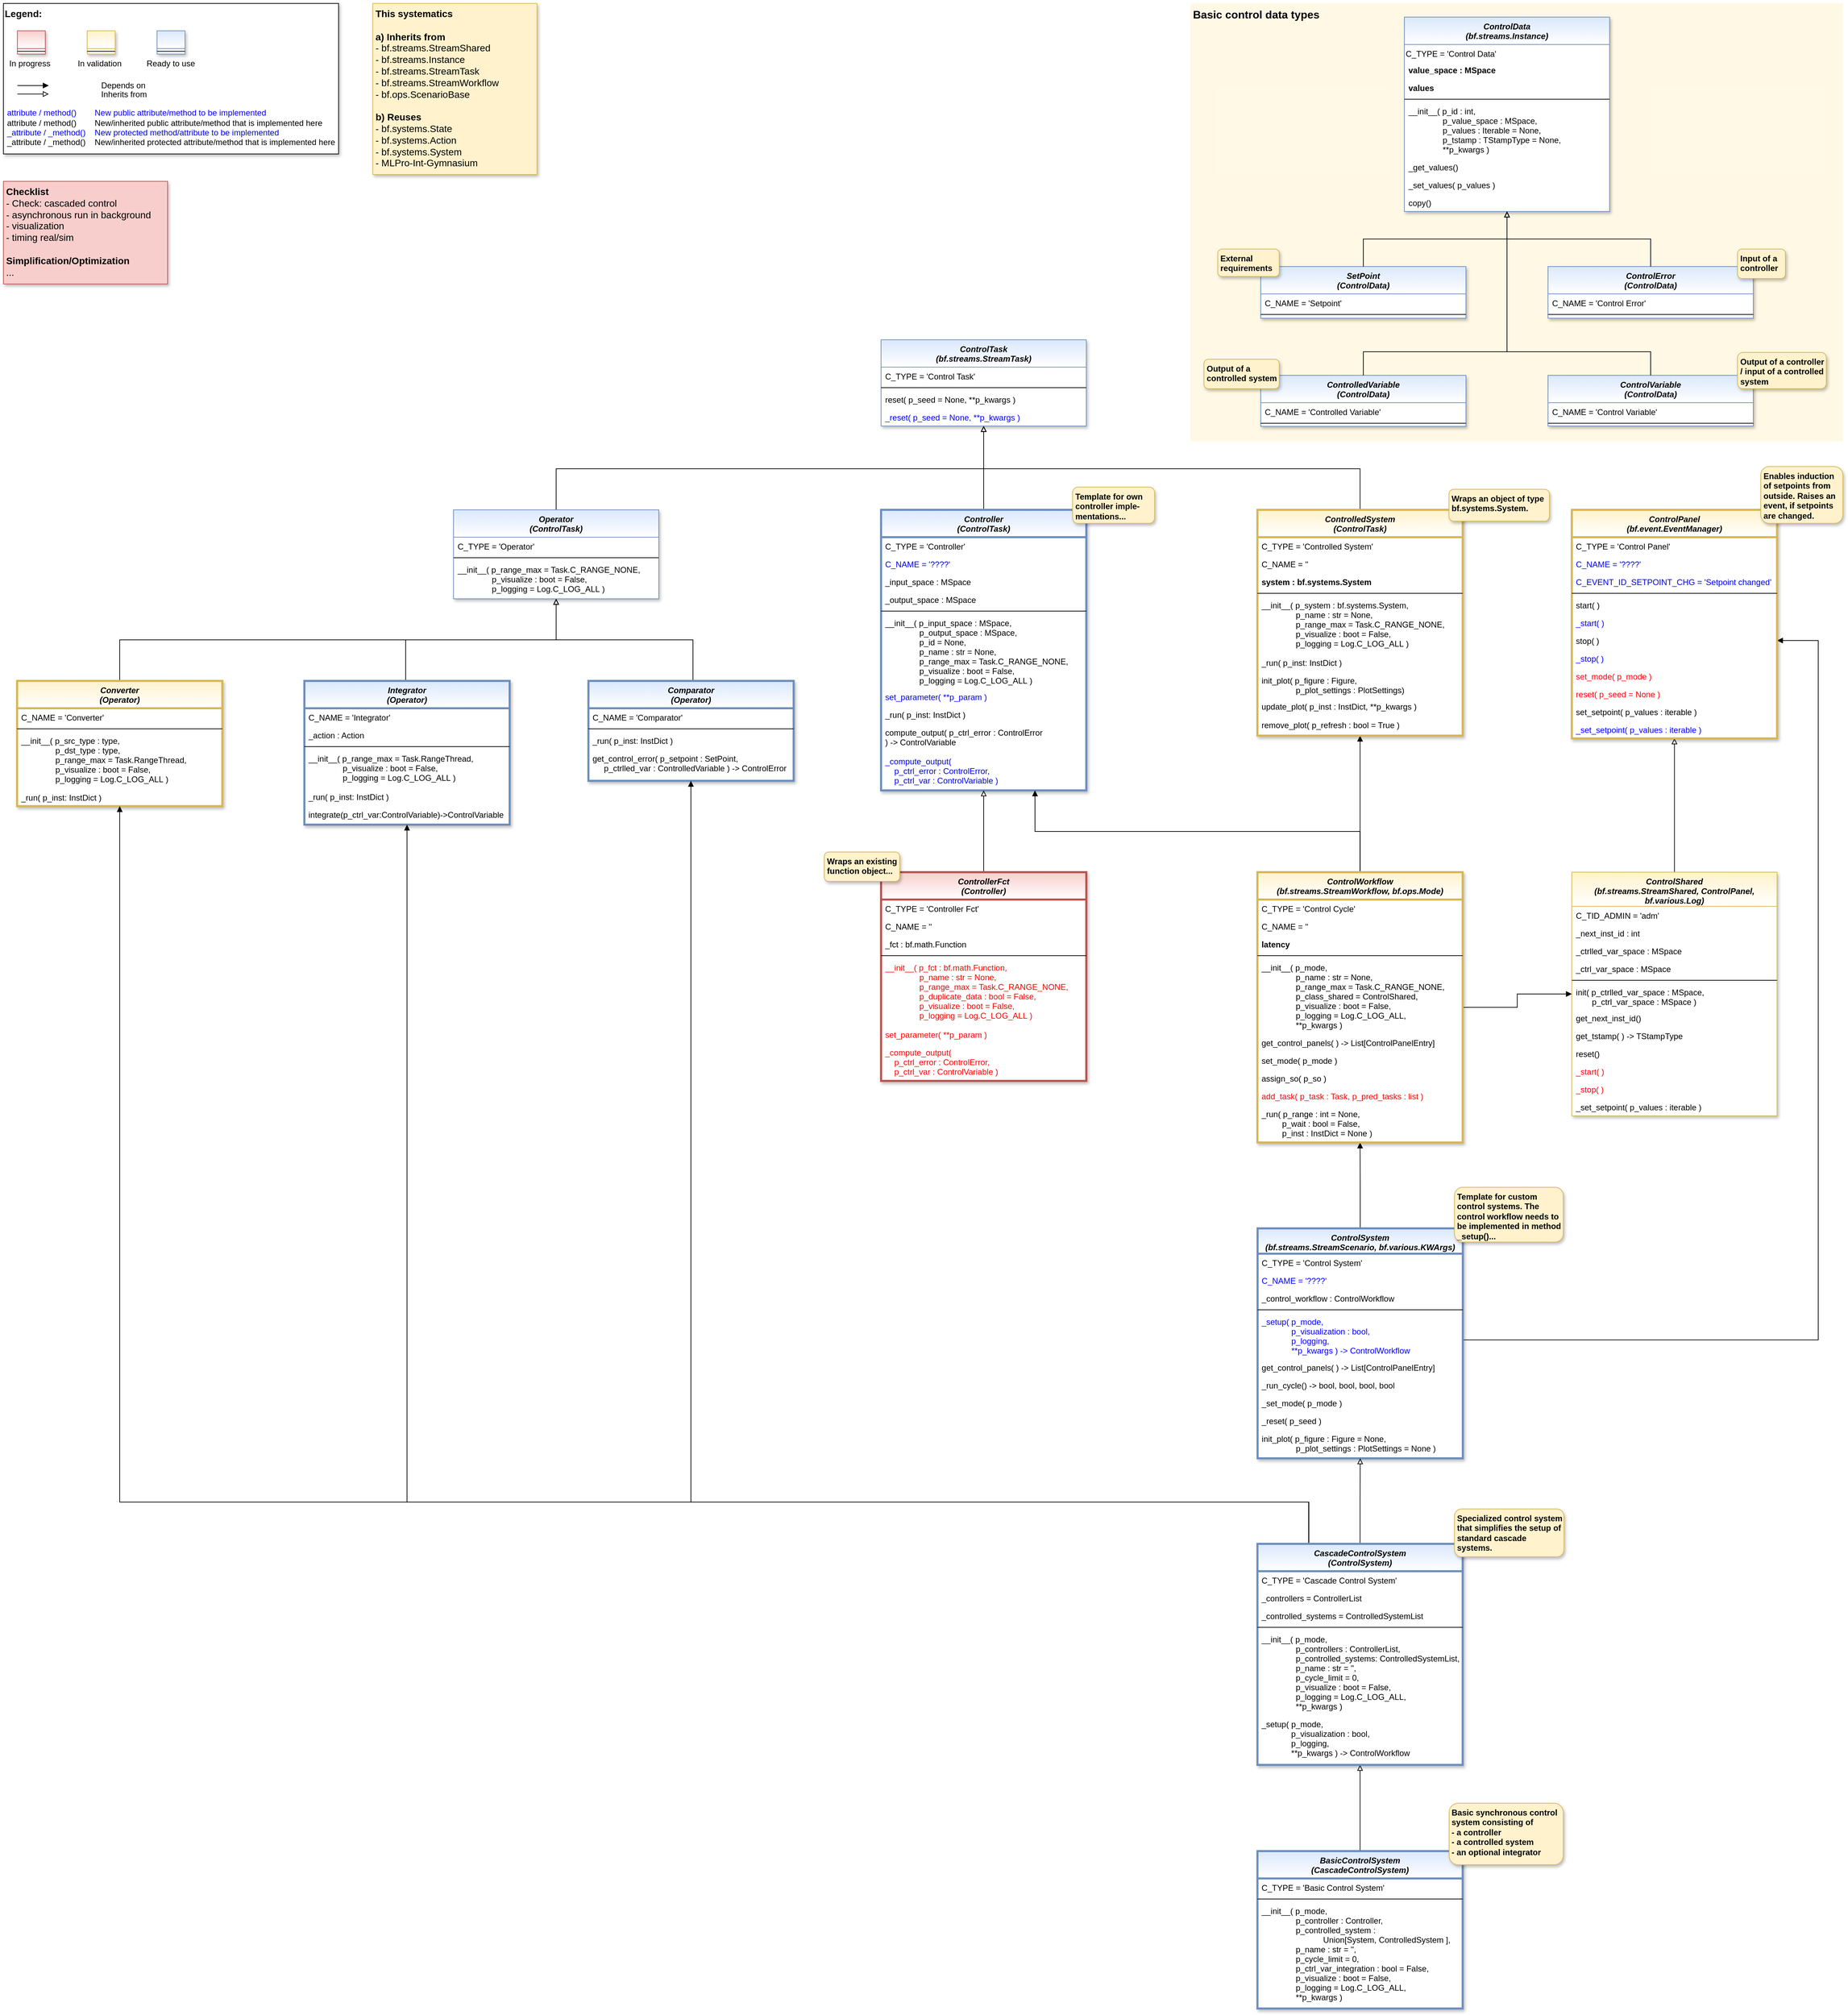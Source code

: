 <mxfile version="20.7.4" type="device"><diagram id="C5RBs43oDa-KdzZeNtuy" name="Page-1"><mxGraphModel dx="2954" dy="1203" grid="1" gridSize="10" guides="1" tooltips="1" connect="1" arrows="1" fold="1" page="1" pageScale="1" pageWidth="2336" pageHeight="1654" math="0" shadow="0"><root><mxCell id="WIyWlLk6GJQsqaUBKTNV-0"/><mxCell id="WIyWlLk6GJQsqaUBKTNV-1" parent="WIyWlLk6GJQsqaUBKTNV-0"/><mxCell id="L57CuB1CiBRzWENRzKPq-3" style="edgeStyle=orthogonalEdgeStyle;rounded=0;orthogonalLoop=1;jettySize=auto;html=1;endArrow=block;endFill=0;" parent="WIyWlLk6GJQsqaUBKTNV-1" source="gUQ-q-52XsLSWtc9X4ot-0" target="jnq7QEZdXNKjrZXvapTt-0" edge="1"><mxGeometry relative="1" as="geometry"><Array as="points"/></mxGeometry></mxCell><mxCell id="gUQ-q-52XsLSWtc9X4ot-0" value="ControlShared &#10;(bf.streams.StreamShared, ControlPanel, &#10;bf.various.Log)" style="swimlane;fontStyle=3;align=center;verticalAlign=top;childLayout=stackLayout;horizontal=1;startSize=50;horizontalStack=0;resizeParent=1;resizeLast=0;collapsible=1;marginBottom=0;rounded=0;shadow=1;strokeWidth=1;fillColor=#fff2cc;strokeColor=#d6b656;swimlaneFillColor=#ffffff;gradientColor=#FFFFFF;" parent="WIyWlLk6GJQsqaUBKTNV-1" vertex="1"><mxGeometry x="2332.79" y="1309.5" width="300" height="356" as="geometry"><mxRectangle x="230" y="140" width="160" height="26" as="alternateBounds"/></mxGeometry></mxCell><mxCell id="kY1jS3zzpQSjG9EC3Z0J-11" value="C_TID_ADMIN = 'adm'" style="text;align=left;verticalAlign=top;spacingLeft=4;spacingRight=4;overflow=hidden;rotatable=0;points=[[0,0.5],[1,0.5]];portConstraint=eastwest;fontColor=default;" parent="gUQ-q-52XsLSWtc9X4ot-0" vertex="1"><mxGeometry y="50" width="300" height="26" as="geometry"/></mxCell><mxCell id="kY1jS3zzpQSjG9EC3Z0J-10" value="_next_inst_id : int" style="text;align=left;verticalAlign=top;spacingLeft=4;spacingRight=4;overflow=hidden;rotatable=0;points=[[0,0.5],[1,0.5]];portConstraint=eastwest;fontColor=default;" parent="gUQ-q-52XsLSWtc9X4ot-0" vertex="1"><mxGeometry y="76" width="300" height="26" as="geometry"/></mxCell><mxCell id="hZXH1x_8J35tCERjtQVi-1" value="_ctrlled_var_space : MSpace" style="text;align=left;verticalAlign=top;spacingLeft=4;spacingRight=4;overflow=hidden;rotatable=0;points=[[0,0.5],[1,0.5]];portConstraint=eastwest;fontColor=default;" parent="gUQ-q-52XsLSWtc9X4ot-0" vertex="1"><mxGeometry y="102" width="300" height="26" as="geometry"/></mxCell><mxCell id="hZXH1x_8J35tCERjtQVi-2" value="_ctrl_var_space : MSpace" style="text;align=left;verticalAlign=top;spacingLeft=4;spacingRight=4;overflow=hidden;rotatable=0;points=[[0,0.5],[1,0.5]];portConstraint=eastwest;fontColor=default;" parent="gUQ-q-52XsLSWtc9X4ot-0" vertex="1"><mxGeometry y="128" width="300" height="26" as="geometry"/></mxCell><mxCell id="gUQ-q-52XsLSWtc9X4ot-1" value="" style="line;html=1;strokeWidth=1;align=left;verticalAlign=middle;spacingTop=-1;spacingLeft=3;spacingRight=3;rotatable=0;labelPosition=right;points=[];portConstraint=eastwest;" parent="gUQ-q-52XsLSWtc9X4ot-0" vertex="1"><mxGeometry y="154" width="300" height="8" as="geometry"/></mxCell><mxCell id="hZXH1x_8J35tCERjtQVi-0" value="init( p_ctrlled_var_space : MSpace,&#10;       p_ctrl_var_space : MSpace )" style="text;align=left;verticalAlign=top;spacingLeft=4;spacingRight=4;overflow=hidden;rotatable=0;points=[[0,0.5],[1,0.5]];portConstraint=eastwest;fontColor=default;" parent="gUQ-q-52XsLSWtc9X4ot-0" vertex="1"><mxGeometry y="162" width="300" height="38" as="geometry"/></mxCell><mxCell id="kY1jS3zzpQSjG9EC3Z0J-9" value="get_next_inst_id()" style="text;align=left;verticalAlign=top;spacingLeft=4;spacingRight=4;overflow=hidden;rotatable=0;points=[[0,0.5],[1,0.5]];portConstraint=eastwest;fontColor=default;" parent="gUQ-q-52XsLSWtc9X4ot-0" vertex="1"><mxGeometry y="200" width="300" height="26" as="geometry"/></mxCell><mxCell id="U0Ne3oE_uxnEZqdx__RM-8" value="get_tstamp( ) -&gt; TStampType" style="text;align=left;verticalAlign=top;spacingLeft=4;spacingRight=4;overflow=hidden;rotatable=0;points=[[0,0.5],[1,0.5]];portConstraint=eastwest;fontColor=default;" parent="gUQ-q-52XsLSWtc9X4ot-0" vertex="1"><mxGeometry y="226" width="300" height="26" as="geometry"/></mxCell><mxCell id="kY1jS3zzpQSjG9EC3Z0J-12" value="reset()" style="text;align=left;verticalAlign=top;spacingLeft=4;spacingRight=4;overflow=hidden;rotatable=0;points=[[0,0.5],[1,0.5]];portConstraint=eastwest;fontColor=default;" parent="gUQ-q-52XsLSWtc9X4ot-0" vertex="1"><mxGeometry y="252" width="300" height="26" as="geometry"/></mxCell><mxCell id="jnq7QEZdXNKjrZXvapTt-10" value="_start( )" style="text;align=left;verticalAlign=top;spacingLeft=4;spacingRight=4;overflow=hidden;rotatable=0;points=[[0,0.5],[1,0.5]];portConstraint=eastwest;fontColor=#FF0000;" parent="gUQ-q-52XsLSWtc9X4ot-0" vertex="1"><mxGeometry y="278" width="300" height="26" as="geometry"/></mxCell><mxCell id="jnq7QEZdXNKjrZXvapTt-13" value="_stop( )" style="text;align=left;verticalAlign=top;spacingLeft=4;spacingRight=4;overflow=hidden;rotatable=0;points=[[0,0.5],[1,0.5]];portConstraint=eastwest;fontColor=#FF0000;" parent="gUQ-q-52XsLSWtc9X4ot-0" vertex="1"><mxGeometry y="304" width="300" height="26" as="geometry"/></mxCell><mxCell id="jnq7QEZdXNKjrZXvapTt-14" value="_set_setpoint( p_values : iterable )" style="text;align=left;verticalAlign=top;spacingLeft=4;spacingRight=4;overflow=hidden;rotatable=0;points=[[0,0.5],[1,0.5]];portConstraint=eastwest;fontColor=default;" parent="gUQ-q-52XsLSWtc9X4ot-0" vertex="1"><mxGeometry y="330" width="300" height="26" as="geometry"/></mxCell><mxCell id="jnq7QEZdXNKjrZXvapTt-5" style="edgeStyle=orthogonalEdgeStyle;rounded=0;orthogonalLoop=1;jettySize=auto;html=1;fontColor=#FF0000;endArrow=block;endFill=1;entryX=1;entryY=0.5;entryDx=0;entryDy=0;exitX=1;exitY=0.5;exitDx=0;exitDy=0;" parent="WIyWlLk6GJQsqaUBKTNV-1" source="BeWae3hQQ1d45eF7kmdL-60" target="jnq7QEZdXNKjrZXvapTt-3" edge="1"><mxGeometry relative="1" as="geometry"><mxPoint x="2753" y="1080" as="targetPoint"/><Array as="points"><mxPoint x="2693" y="1993"/><mxPoint x="2693" y="971"/></Array></mxGeometry></mxCell><mxCell id="aAqwdsi7Pxsh-8eQLLzD-12" style="edgeStyle=orthogonalEdgeStyle;rounded=0;orthogonalLoop=1;jettySize=auto;html=1;fontColor=default;endArrow=block;endFill=1;" parent="WIyWlLk6GJQsqaUBKTNV-1" source="BeWae3hQQ1d45eF7kmdL-25" target="BeWae3hQQ1d45eF7kmdL-46" edge="1"><mxGeometry relative="1" as="geometry"/></mxCell><mxCell id="BeWae3hQQ1d45eF7kmdL-25" value="ControlSystem&#10;(bf.streams.StreamScenario, bf.various.KWArgs)" style="swimlane;fontStyle=3;align=center;verticalAlign=top;childLayout=stackLayout;horizontal=1;startSize=37;horizontalStack=0;resizeParent=1;resizeLast=0;collapsible=1;marginBottom=0;rounded=0;shadow=1;strokeWidth=3;fillColor=#dae8fc;strokeColor=#6c8ebf;swimlaneFillColor=#ffffff;gradientColor=#FFFFFF;" parent="WIyWlLk6GJQsqaUBKTNV-1" vertex="1"><mxGeometry x="1873.42" y="1830" width="300" height="336" as="geometry"><mxRectangle x="230" y="140" width="160" height="26" as="alternateBounds"/></mxGeometry></mxCell><mxCell id="BeWae3hQQ1d45eF7kmdL-26" value="C_TYPE = 'Control System'" style="text;align=left;verticalAlign=top;spacingLeft=4;spacingRight=4;overflow=hidden;rotatable=0;points=[[0,0.5],[1,0.5]];portConstraint=eastwest;fontColor=default;" parent="BeWae3hQQ1d45eF7kmdL-25" vertex="1"><mxGeometry y="37" width="300" height="26" as="geometry"/></mxCell><mxCell id="BeWae3hQQ1d45eF7kmdL-29" value="C_NAME = '????'" style="text;align=left;verticalAlign=top;spacingLeft=4;spacingRight=4;overflow=hidden;rotatable=0;points=[[0,0.5],[1,0.5]];portConstraint=eastwest;fontColor=#0000FF;fillColor=none;" parent="BeWae3hQQ1d45eF7kmdL-25" vertex="1"><mxGeometry y="63" width="300" height="26" as="geometry"/></mxCell><mxCell id="BeWae3hQQ1d45eF7kmdL-73" value="_control_workflow : ControlWorkflow" style="text;align=left;verticalAlign=top;spacingLeft=4;spacingRight=4;overflow=hidden;rotatable=0;points=[[0,0.5],[1,0.5]];portConstraint=eastwest;fontColor=default;" parent="BeWae3hQQ1d45eF7kmdL-25" vertex="1"><mxGeometry y="89" width="300" height="26" as="geometry"/></mxCell><mxCell id="BeWae3hQQ1d45eF7kmdL-28" value="" style="line;html=1;strokeWidth=1;align=left;verticalAlign=middle;spacingTop=-1;spacingLeft=3;spacingRight=3;rotatable=0;labelPosition=right;points=[];portConstraint=eastwest;" parent="BeWae3hQQ1d45eF7kmdL-25" vertex="1"><mxGeometry y="115" width="300" height="8" as="geometry"/></mxCell><mxCell id="BeWae3hQQ1d45eF7kmdL-72" value="_setup( p_mode, &#10;             p_visualization : bool, &#10;             p_logging,&#10;             **p_kwargs ) -&gt; ControlWorkflow" style="text;align=left;verticalAlign=top;spacingLeft=4;spacingRight=4;overflow=hidden;rotatable=0;points=[[0,0.5],[1,0.5]];portConstraint=eastwest;fontColor=#0000FF;" parent="BeWae3hQQ1d45eF7kmdL-25" vertex="1"><mxGeometry y="123" width="300" height="67" as="geometry"/></mxCell><mxCell id="BeWae3hQQ1d45eF7kmdL-60" value="get_control_panels( ) -&gt; List[ControlPanelEntry]" style="text;align=left;verticalAlign=top;spacingLeft=4;spacingRight=4;overflow=hidden;rotatable=0;points=[[0,0.5],[1,0.5]];portConstraint=eastwest;fontColor=default;" parent="BeWae3hQQ1d45eF7kmdL-25" vertex="1"><mxGeometry y="190" width="300" height="26" as="geometry"/></mxCell><mxCell id="lXBNTAYrSlQOVjBqElC3-1" value="_run_cycle() -&gt; bool, bool, bool, bool" style="text;align=left;verticalAlign=top;spacingLeft=4;spacingRight=4;overflow=hidden;rotatable=0;points=[[0,0.5],[1,0.5]];portConstraint=eastwest;fontColor=default;" parent="BeWae3hQQ1d45eF7kmdL-25" vertex="1"><mxGeometry y="216" width="300" height="26" as="geometry"/></mxCell><mxCell id="U0Ne3oE_uxnEZqdx__RM-2" value="_set_mode( p_mode )" style="text;align=left;verticalAlign=top;spacingLeft=4;spacingRight=4;overflow=hidden;rotatable=0;points=[[0,0.5],[1,0.5]];portConstraint=eastwest;fontColor=default;" parent="BeWae3hQQ1d45eF7kmdL-25" vertex="1"><mxGeometry y="242" width="300" height="26" as="geometry"/></mxCell><mxCell id="U0Ne3oE_uxnEZqdx__RM-1" value="_reset( p_seed )" style="text;align=left;verticalAlign=top;spacingLeft=4;spacingRight=4;overflow=hidden;rotatable=0;points=[[0,0.5],[1,0.5]];portConstraint=eastwest;fontColor=default;" parent="BeWae3hQQ1d45eF7kmdL-25" vertex="1"><mxGeometry y="268" width="300" height="26" as="geometry"/></mxCell><mxCell id="lXBNTAYrSlQOVjBqElC3-0" value="init_plot( p_figure : Figure = None,&#10;               p_plot_settings : PlotSettings = None )" style="text;align=left;verticalAlign=top;spacingLeft=4;spacingRight=4;overflow=hidden;rotatable=0;points=[[0,0.5],[1,0.5]];portConstraint=eastwest;fontColor=default;" parent="BeWae3hQQ1d45eF7kmdL-25" vertex="1"><mxGeometry y="294" width="300" height="42" as="geometry"/></mxCell><mxCell id="4AmMfDj9QtZRKXFZJftM-13" style="edgeStyle=orthogonalEdgeStyle;rounded=0;orthogonalLoop=1;jettySize=auto;html=1;endArrow=block;endFill=0;entryX=0.5;entryY=1;entryDx=0;entryDy=0;" parent="WIyWlLk6GJQsqaUBKTNV-1" source="BeWae3hQQ1d45eF7kmdL-31" target="4AmMfDj9QtZRKXFZJftM-5" edge="1"><mxGeometry relative="1" as="geometry"><Array as="points"><mxPoint x="628" y="970"/><mxPoint x="848" y="970"/></Array></mxGeometry></mxCell><mxCell id="BeWae3hQQ1d45eF7kmdL-31" value="Integrator&#10;(Operator)" style="swimlane;fontStyle=3;align=center;verticalAlign=top;childLayout=stackLayout;horizontal=1;startSize=40;horizontalStack=0;resizeParent=1;resizeLast=0;collapsible=1;marginBottom=0;rounded=0;shadow=1;strokeWidth=3;fillColor=#dae8fc;strokeColor=#6c8ebf;swimlaneFillColor=#ffffff;gradientColor=#FFFFFF;" parent="WIyWlLk6GJQsqaUBKTNV-1" vertex="1"><mxGeometry x="480" y="1030" width="300" height="210" as="geometry"><mxRectangle x="230" y="140" width="160" height="26" as="alternateBounds"/></mxGeometry></mxCell><mxCell id="BeWae3hQQ1d45eF7kmdL-33" value="C_NAME = 'Integrator'" style="text;align=left;verticalAlign=top;spacingLeft=4;spacingRight=4;overflow=hidden;rotatable=0;points=[[0,0.5],[1,0.5]];portConstraint=eastwest;fontColor=default;" parent="BeWae3hQQ1d45eF7kmdL-31" vertex="1"><mxGeometry y="40" width="300" height="26" as="geometry"/></mxCell><mxCell id="3-JznSSeZrS0CLw6vBiC-22" value="_action : Action" style="text;align=left;verticalAlign=top;spacingLeft=4;spacingRight=4;overflow=hidden;rotatable=0;points=[[0,0.5],[1,0.5]];portConstraint=eastwest;fontColor=default;" parent="BeWae3hQQ1d45eF7kmdL-31" vertex="1"><mxGeometry y="66" width="300" height="26" as="geometry"/></mxCell><mxCell id="BeWae3hQQ1d45eF7kmdL-34" value="" style="line;html=1;strokeWidth=1;align=left;verticalAlign=middle;spacingTop=-1;spacingLeft=3;spacingRight=3;rotatable=0;labelPosition=right;points=[];portConstraint=eastwest;" parent="BeWae3hQQ1d45eF7kmdL-31" vertex="1"><mxGeometry y="92" width="300" height="8" as="geometry"/></mxCell><mxCell id="U0Ne3oE_uxnEZqdx__RM-0" value="__init__( p_range_max = Task.RangeThread,&#10;               p_visualize : boot = False,&#10;               p_logging = Log.C_LOG_ALL )" style="text;align=left;verticalAlign=top;spacingLeft=4;spacingRight=4;overflow=hidden;rotatable=0;points=[[0,0.5],[1,0.5]];portConstraint=eastwest;fontColor=default;" parent="BeWae3hQQ1d45eF7kmdL-31" vertex="1"><mxGeometry y="100" width="300" height="56" as="geometry"/></mxCell><mxCell id="3-JznSSeZrS0CLw6vBiC-17" value="_run( p_inst: InstDict )" style="text;align=left;verticalAlign=top;spacingLeft=4;spacingRight=4;overflow=hidden;rotatable=0;points=[[0,0.5],[1,0.5]];portConstraint=eastwest;fontColor=default;" parent="BeWae3hQQ1d45eF7kmdL-31" vertex="1"><mxGeometry y="156" width="300" height="26" as="geometry"/></mxCell><mxCell id="3-JznSSeZrS0CLw6vBiC-20" value="integrate(p_ctrl_var:ControlVariable)-&gt;ControlVariable" style="text;align=left;verticalAlign=top;spacingLeft=4;spacingRight=4;overflow=hidden;rotatable=0;points=[[0,0.5],[1,0.5]];portConstraint=eastwest;fontColor=default;" parent="BeWae3hQQ1d45eF7kmdL-31" vertex="1"><mxGeometry y="182" width="300" height="26" as="geometry"/></mxCell><mxCell id="4AmMfDj9QtZRKXFZJftM-12" style="edgeStyle=orthogonalEdgeStyle;rounded=0;orthogonalLoop=1;jettySize=auto;html=1;endArrow=block;endFill=0;" parent="WIyWlLk6GJQsqaUBKTNV-1" source="BeWae3hQQ1d45eF7kmdL-35" target="4AmMfDj9QtZRKXFZJftM-5" edge="1"><mxGeometry relative="1" as="geometry"><Array as="points"><mxPoint x="1048" y="970"/><mxPoint x="848" y="970"/></Array></mxGeometry></mxCell><mxCell id="BeWae3hQQ1d45eF7kmdL-35" value="Comparator&#10;(Operator)" style="swimlane;fontStyle=3;align=center;verticalAlign=top;childLayout=stackLayout;horizontal=1;startSize=40;horizontalStack=0;resizeParent=1;resizeLast=0;collapsible=1;marginBottom=0;rounded=0;shadow=1;strokeWidth=3;fillColor=#dae8fc;strokeColor=#6c8ebf;swimlaneFillColor=#ffffff;gradientColor=#FFFFFF;" parent="WIyWlLk6GJQsqaUBKTNV-1" vertex="1"><mxGeometry x="895.21" y="1030" width="300" height="146" as="geometry"><mxRectangle x="230" y="140" width="160" height="26" as="alternateBounds"/></mxGeometry></mxCell><mxCell id="BeWae3hQQ1d45eF7kmdL-37" value="C_NAME = 'Comparator'" style="text;align=left;verticalAlign=top;spacingLeft=4;spacingRight=4;overflow=hidden;rotatable=0;points=[[0,0.5],[1,0.5]];portConstraint=eastwest;fontColor=default;" parent="BeWae3hQQ1d45eF7kmdL-35" vertex="1"><mxGeometry y="40" width="300" height="26" as="geometry"/></mxCell><mxCell id="BeWae3hQQ1d45eF7kmdL-38" value="" style="line;html=1;strokeWidth=1;align=left;verticalAlign=middle;spacingTop=-1;spacingLeft=3;spacingRight=3;rotatable=0;labelPosition=right;points=[];portConstraint=eastwest;" parent="BeWae3hQQ1d45eF7kmdL-35" vertex="1"><mxGeometry y="66" width="300" height="8" as="geometry"/></mxCell><mxCell id="3-JznSSeZrS0CLw6vBiC-16" value="_run( p_inst: InstDict )" style="text;align=left;verticalAlign=top;spacingLeft=4;spacingRight=4;overflow=hidden;rotatable=0;points=[[0,0.5],[1,0.5]];portConstraint=eastwest;fontColor=default;" parent="BeWae3hQQ1d45eF7kmdL-35" vertex="1"><mxGeometry y="74" width="300" height="26" as="geometry"/></mxCell><mxCell id="3-JznSSeZrS0CLw6vBiC-21" value="get_control_error( p_setpoint : SetPoint, &#10;     p_ctrlled_var : ControlledVariable ) -&gt; ControlError" style="text;align=left;verticalAlign=top;spacingLeft=4;spacingRight=4;overflow=hidden;rotatable=0;points=[[0,0.5],[1,0.5]];portConstraint=eastwest;fontColor=default;" parent="BeWae3hQQ1d45eF7kmdL-35" vertex="1"><mxGeometry y="100" width="300" height="38" as="geometry"/></mxCell><mxCell id="kY1jS3zzpQSjG9EC3Z0J-6" style="edgeStyle=orthogonalEdgeStyle;rounded=0;orthogonalLoop=1;jettySize=auto;html=1;fontColor=#FF0000;endArrow=block;endFill=0;" parent="WIyWlLk6GJQsqaUBKTNV-1" source="BeWae3hQQ1d45eF7kmdL-41" target="kY1jS3zzpQSjG9EC3Z0J-1" edge="1"><mxGeometry relative="1" as="geometry"/></mxCell><mxCell id="BeWae3hQQ1d45eF7kmdL-41" value="Controller &#10;(ControlTask)" style="swimlane;fontStyle=3;align=center;verticalAlign=top;childLayout=stackLayout;horizontal=1;startSize=40;horizontalStack=0;resizeParent=1;resizeLast=0;collapsible=1;marginBottom=0;rounded=0;shadow=1;strokeWidth=3;fillColor=#dae8fc;strokeColor=#6c8ebf;swimlaneFillColor=#ffffff;gradientColor=#FFFFFF;" parent="WIyWlLk6GJQsqaUBKTNV-1" vertex="1"><mxGeometry x="1323" y="780" width="300" height="410" as="geometry"><mxRectangle x="230" y="140" width="160" height="26" as="alternateBounds"/></mxGeometry></mxCell><mxCell id="BeWae3hQQ1d45eF7kmdL-42" value="C_TYPE = 'Controller'" style="text;align=left;verticalAlign=top;spacingLeft=4;spacingRight=4;overflow=hidden;rotatable=0;points=[[0,0.5],[1,0.5]];portConstraint=eastwest;fontColor=default;" parent="BeWae3hQQ1d45eF7kmdL-41" vertex="1"><mxGeometry y="40" width="300" height="26" as="geometry"/></mxCell><mxCell id="BeWae3hQQ1d45eF7kmdL-43" value="C_NAME = '????'" style="text;align=left;verticalAlign=top;spacingLeft=4;spacingRight=4;overflow=hidden;rotatable=0;points=[[0,0.5],[1,0.5]];portConstraint=eastwest;fontColor=#0000FF;fillColor=none;" parent="BeWae3hQQ1d45eF7kmdL-41" vertex="1"><mxGeometry y="66" width="300" height="26" as="geometry"/></mxCell><mxCell id="U0Ne3oE_uxnEZqdx__RM-6" value="_input_space : MSpace" style="text;align=left;verticalAlign=top;spacingLeft=4;spacingRight=4;overflow=hidden;rotatable=0;points=[[0,0.5],[1,0.5]];portConstraint=eastwest;fontColor=default;" parent="BeWae3hQQ1d45eF7kmdL-41" vertex="1"><mxGeometry y="92" width="300" height="26" as="geometry"/></mxCell><mxCell id="U0Ne3oE_uxnEZqdx__RM-7" value="_output_space : MSpace" style="text;align=left;verticalAlign=top;spacingLeft=4;spacingRight=4;overflow=hidden;rotatable=0;points=[[0,0.5],[1,0.5]];portConstraint=eastwest;fontColor=default;" parent="BeWae3hQQ1d45eF7kmdL-41" vertex="1"><mxGeometry y="118" width="300" height="26" as="geometry"/></mxCell><mxCell id="BeWae3hQQ1d45eF7kmdL-44" value="" style="line;html=1;strokeWidth=1;align=left;verticalAlign=middle;spacingTop=-1;spacingLeft=3;spacingRight=3;rotatable=0;labelPosition=right;points=[];portConstraint=eastwest;" parent="BeWae3hQQ1d45eF7kmdL-41" vertex="1"><mxGeometry y="144" width="300" height="8" as="geometry"/></mxCell><mxCell id="U0Ne3oE_uxnEZqdx__RM-5" value="__init__( p_input_space : MSpace,&#10;               p_output_space : MSpace,&#10;               p_id = None,&#10;               p_name : str = None,&#10;               p_range_max = Task.C_RANGE_NONE,&#10;               p_visualize : boot = False,&#10;               p_logging = Log.C_LOG_ALL )" style="text;align=left;verticalAlign=top;spacingLeft=4;spacingRight=4;overflow=hidden;rotatable=0;points=[[0,0.5],[1,0.5]];portConstraint=eastwest;fontColor=default;" parent="BeWae3hQQ1d45eF7kmdL-41" vertex="1"><mxGeometry y="152" width="300" height="108" as="geometry"/></mxCell><mxCell id="BeWae3hQQ1d45eF7kmdL-52" value="set_parameter( **p_param )" style="text;align=left;verticalAlign=top;spacingLeft=4;spacingRight=4;overflow=hidden;rotatable=0;points=[[0,0.5],[1,0.5]];portConstraint=eastwest;fontColor=#0000FF;" parent="BeWae3hQQ1d45eF7kmdL-41" vertex="1"><mxGeometry y="260" width="300" height="26" as="geometry"/></mxCell><mxCell id="pjStZlk7W4hdXA8x17on-2" value="_run( p_inst: InstDict )" style="text;align=left;verticalAlign=top;spacingLeft=4;spacingRight=4;overflow=hidden;rotatable=0;points=[[0,0.5],[1,0.5]];portConstraint=eastwest;fontColor=default;" parent="BeWae3hQQ1d45eF7kmdL-41" vertex="1"><mxGeometry y="286" width="300" height="26" as="geometry"/></mxCell><mxCell id="pjStZlk7W4hdXA8x17on-0" value="compute_output( p_ctrl_error : ControlError &#10;) -&gt; ControlVariable" style="text;align=left;verticalAlign=top;spacingLeft=4;spacingRight=4;overflow=hidden;rotatable=0;points=[[0,0.5],[1,0.5]];portConstraint=eastwest;fontColor=default;" parent="BeWae3hQQ1d45eF7kmdL-41" vertex="1"><mxGeometry y="312" width="300" height="42" as="geometry"/></mxCell><mxCell id="ee-edPieaMlNS3WW5uDZ-24" value="_compute_output( &#10;    p_ctrl_error : ControlError,&#10;    p_ctrl_var : ControlVariable )" style="text;align=left;verticalAlign=top;spacingLeft=4;spacingRight=4;overflow=hidden;rotatable=0;points=[[0,0.5],[1,0.5]];portConstraint=eastwest;fontColor=#0000FF;" parent="BeWae3hQQ1d45eF7kmdL-41" vertex="1"><mxGeometry y="354" width="300" height="55" as="geometry"/></mxCell><mxCell id="3-JznSSeZrS0CLw6vBiC-13" style="edgeStyle=orthogonalEdgeStyle;rounded=0;orthogonalLoop=1;jettySize=auto;html=1;fontColor=#FF0000;endArrow=block;endFill=1;entryX=0.75;entryY=1;entryDx=0;entryDy=0;" parent="WIyWlLk6GJQsqaUBKTNV-1" source="BeWae3hQQ1d45eF7kmdL-46" target="BeWae3hQQ1d45eF7kmdL-41" edge="1"><mxGeometry relative="1" as="geometry"><Array as="points"><mxPoint x="2023" y="1250"/><mxPoint x="1548" y="1250"/></Array></mxGeometry></mxCell><mxCell id="ileNQNyZ_AMet26Fjr1Y-10" style="edgeStyle=orthogonalEdgeStyle;rounded=0;orthogonalLoop=1;jettySize=auto;html=1;fontColor=default;endArrow=block;endFill=1;" parent="WIyWlLk6GJQsqaUBKTNV-1" source="BeWae3hQQ1d45eF7kmdL-46" target="ileNQNyZ_AMet26Fjr1Y-1" edge="1"><mxGeometry relative="1" as="geometry"/></mxCell><mxCell id="jnq7QEZdXNKjrZXvapTt-8" style="edgeStyle=orthogonalEdgeStyle;rounded=0;orthogonalLoop=1;jettySize=auto;html=1;fontColor=#FF0000;endArrow=block;endFill=1;" parent="WIyWlLk6GJQsqaUBKTNV-1" source="BeWae3hQQ1d45eF7kmdL-46" target="gUQ-q-52XsLSWtc9X4ot-0" edge="1"><mxGeometry relative="1" as="geometry"><mxPoint x="2253" y="1487.5" as="targetPoint"/></mxGeometry></mxCell><mxCell id="BeWae3hQQ1d45eF7kmdL-46" value="ControlWorkflow&#10;(bf.streams.StreamWorkflow, bf.ops.Mode)" style="swimlane;fontStyle=3;align=center;verticalAlign=top;childLayout=stackLayout;horizontal=1;startSize=40;horizontalStack=0;resizeParent=1;resizeLast=0;collapsible=1;marginBottom=0;rounded=0;shadow=1;strokeWidth=3;fillColor=#fff2cc;strokeColor=#d6b656;swimlaneFillColor=#ffffff;gradientColor=#FFFFFF;" parent="WIyWlLk6GJQsqaUBKTNV-1" vertex="1"><mxGeometry x="1873.21" y="1309.5" width="300" height="395" as="geometry"><mxRectangle x="230" y="140" width="160" height="26" as="alternateBounds"/></mxGeometry></mxCell><mxCell id="BeWae3hQQ1d45eF7kmdL-47" value="C_TYPE = 'Control Cycle'" style="text;align=left;verticalAlign=top;spacingLeft=4;spacingRight=4;overflow=hidden;rotatable=0;points=[[0,0.5],[1,0.5]];portConstraint=eastwest;fontColor=default;" parent="BeWae3hQQ1d45eF7kmdL-46" vertex="1"><mxGeometry y="40" width="300" height="26" as="geometry"/></mxCell><mxCell id="BeWae3hQQ1d45eF7kmdL-51" value="C_NAME = ''" style="text;align=left;verticalAlign=top;spacingLeft=4;spacingRight=4;overflow=hidden;rotatable=0;points=[[0,0.5],[1,0.5]];portConstraint=eastwest;fontColor=default;" parent="BeWae3hQQ1d45eF7kmdL-46" vertex="1"><mxGeometry y="66" width="300" height="26" as="geometry"/></mxCell><mxCell id="Blj-ohk4e3LqtumC57S--8" value="latency" style="text;align=left;verticalAlign=top;spacingLeft=4;spacingRight=4;overflow=hidden;rotatable=0;points=[[0,0.5],[1,0.5]];portConstraint=eastwest;fontColor=default;fontStyle=1" parent="BeWae3hQQ1d45eF7kmdL-46" vertex="1"><mxGeometry y="92" width="300" height="26" as="geometry"/></mxCell><mxCell id="BeWae3hQQ1d45eF7kmdL-49" value="" style="line;html=1;strokeWidth=1;align=left;verticalAlign=middle;spacingTop=-1;spacingLeft=3;spacingRight=3;rotatable=0;labelPosition=right;points=[];portConstraint=eastwest;" parent="BeWae3hQQ1d45eF7kmdL-46" vertex="1"><mxGeometry y="118" width="300" height="8" as="geometry"/></mxCell><mxCell id="ileNQNyZ_AMet26Fjr1Y-18" value="__init__( p_mode,&#10;               p_name : str = None,&#10;               p_range_max = Task.C_RANGE_NONE,&#10;               p_class_shared = ControlShared,&#10;               p_visualize : boot = False,&#10;               p_logging = Log.C_LOG_ALL,&#10;               **p_kwargs )" style="text;align=left;verticalAlign=top;spacingLeft=4;spacingRight=4;overflow=hidden;rotatable=0;points=[[0,0.5],[1,0.5]];portConstraint=eastwest;fontColor=default;" parent="BeWae3hQQ1d45eF7kmdL-46" vertex="1"><mxGeometry y="126" width="300" height="110" as="geometry"/></mxCell><mxCell id="aAqwdsi7Pxsh-8eQLLzD-0" value="get_control_panels( ) -&gt; List[ControlPanelEntry]" style="text;align=left;verticalAlign=top;spacingLeft=4;spacingRight=4;overflow=hidden;rotatable=0;points=[[0,0.5],[1,0.5]];portConstraint=eastwest;fontColor=default;" parent="BeWae3hQQ1d45eF7kmdL-46" vertex="1"><mxGeometry y="236" width="300" height="26" as="geometry"/></mxCell><mxCell id="lXBNTAYrSlQOVjBqElC3-2" value="set_mode( p_mode )" style="text;align=left;verticalAlign=top;spacingLeft=4;spacingRight=4;overflow=hidden;rotatable=0;points=[[0,0.5],[1,0.5]];portConstraint=eastwest;fontColor=default;" parent="BeWae3hQQ1d45eF7kmdL-46" vertex="1"><mxGeometry y="262" width="300" height="26" as="geometry"/></mxCell><mxCell id="K2d_EnuQvkdYyctcuyP0-7" value="assign_so( p_so )" style="text;align=left;verticalAlign=top;spacingLeft=4;spacingRight=4;overflow=hidden;rotatable=0;points=[[0,0.5],[1,0.5]];portConstraint=eastwest;fontColor=default;" parent="BeWae3hQQ1d45eF7kmdL-46" vertex="1"><mxGeometry y="288" width="300" height="26" as="geometry"/></mxCell><mxCell id="lXBNTAYrSlQOVjBqElC3-3" value="add_task( p_task : Task, p_pred_tasks : list )" style="text;align=left;verticalAlign=top;spacingLeft=4;spacingRight=4;overflow=hidden;rotatable=0;points=[[0,0.5],[1,0.5]];portConstraint=eastwest;fontColor=#FF0000;" parent="BeWae3hQQ1d45eF7kmdL-46" vertex="1"><mxGeometry y="314" width="300" height="26" as="geometry"/></mxCell><mxCell id="n42hDWyltrkF1kzo2_dL-0" value="_run( p_range : int = None, &#10;         p_wait : bool = False, &#10;         p_inst : InstDict = None )" style="text;align=left;verticalAlign=top;spacingLeft=4;spacingRight=4;overflow=hidden;rotatable=0;points=[[0,0.5],[1,0.5]];portConstraint=eastwest;fontColor=default;" parent="BeWae3hQQ1d45eF7kmdL-46" vertex="1"><mxGeometry y="340" width="300" height="55" as="geometry"/></mxCell><mxCell id="pjStZlk7W4hdXA8x17on-3" value="&lt;b style=&quot;border-color: var(--border-color);&quot;&gt;Template for own controller imple-mentations...&lt;/b&gt;" style="rounded=1;whiteSpace=wrap;html=1;align=left;spacingLeft=2;verticalAlign=top;fillColor=#fff2cc;strokeColor=#d6b656;gradientColor=none;shadow=1;" parent="WIyWlLk6GJQsqaUBKTNV-1" vertex="1"><mxGeometry x="1603" y="746.75" width="119.79" height="53" as="geometry"/></mxCell><mxCell id="BeWae3hQQ1d45eF7kmdL-39" value="&lt;span style=&quot;border-color: var(--border-color); font-size: 14px;&quot;&gt;&lt;b style=&quot;font-size: 14px;&quot;&gt;This systematics&amp;nbsp;&lt;/b&gt;&lt;br style=&quot;font-size: 14px;&quot;&gt;&lt;br style=&quot;font-size: 14px;&quot;&gt;&lt;b style=&quot;font-size: 14px;&quot;&gt;a) Inherits from&lt;br style=&quot;font-size: 14px;&quot;&gt;&lt;/b&gt;- bf.streams.StreamShared&lt;br style=&quot;font-size: 14px;&quot;&gt;- bf.streams.Instance&lt;br style=&quot;font-size: 14px;&quot;&gt;- bf.streams.StreamTask&lt;br style=&quot;font-size: 14px;&quot;&gt;- bf.streams.StreamWorkflow&lt;br style=&quot;font-size: 14px;&quot;&gt;- bf.ops.ScenarioBase&lt;br&gt;&lt;br style=&quot;font-size: 14px;&quot;&gt;&lt;b style=&quot;font-size: 14px;&quot;&gt;b) Reuses&lt;/b&gt;&lt;br style=&quot;font-size: 14px;&quot;&gt;- bf.systems.State&lt;br style=&quot;font-size: 14px;&quot;&gt;- bf.systems.Action&lt;br style=&quot;font-size: 14px;&quot;&gt;- bf.systems.System&lt;br&gt;- MLPro-Int-Gymnasium&lt;br style=&quot;font-size: 14px;&quot;&gt;&lt;/span&gt;" style="rounded=0;whiteSpace=wrap;html=1;align=left;spacingLeft=2;verticalAlign=top;fillColor=#fff2cc;strokeColor=#d6b656;gradientColor=none;shadow=1;fontSize=14;" parent="WIyWlLk6GJQsqaUBKTNV-1" vertex="1"><mxGeometry x="580" y="40" width="240" height="250" as="geometry"/></mxCell><mxCell id="BeWae3hQQ1d45eF7kmdL-76" value="&lt;span style=&quot;border-color: var(--border-color); font-size: 14px;&quot;&gt;&lt;b&gt;Checklist&lt;br&gt;&lt;/b&gt;- Check: cascaded control&lt;br&gt;- asynchronous run in background&lt;br&gt;- visualization&lt;br&gt;- timing real/sim&lt;br&gt;&lt;br&gt;&lt;b&gt;Simplification/Optimization&lt;/b&gt;&lt;br&gt;...&lt;br style=&quot;font-size: 14px;&quot;&gt;&lt;/span&gt;" style="rounded=0;whiteSpace=wrap;html=1;align=left;spacingLeft=2;verticalAlign=top;fillColor=#f8cecc;strokeColor=#b85450;shadow=1;fontSize=14;" parent="WIyWlLk6GJQsqaUBKTNV-1" vertex="1"><mxGeometry x="40" y="300" width="240" height="150" as="geometry"/></mxCell><mxCell id="kY1jS3zzpQSjG9EC3Z0J-7" style="edgeStyle=orthogonalEdgeStyle;rounded=0;orthogonalLoop=1;jettySize=auto;html=1;fontColor=#FF0000;endArrow=block;endFill=0;entryX=0.5;entryY=1;entryDx=0;entryDy=0;" parent="WIyWlLk6GJQsqaUBKTNV-1" source="ileNQNyZ_AMet26Fjr1Y-1" target="kY1jS3zzpQSjG9EC3Z0J-1" edge="1"><mxGeometry relative="1" as="geometry"><Array as="points"><mxPoint x="2023" y="720"/><mxPoint x="1473" y="720"/></Array></mxGeometry></mxCell><mxCell id="ileNQNyZ_AMet26Fjr1Y-1" value="ControlledSystem&#10;(ControlTask)" style="swimlane;fontStyle=3;align=center;verticalAlign=top;childLayout=stackLayout;horizontal=1;startSize=40;horizontalStack=0;resizeParent=1;resizeLast=0;collapsible=1;marginBottom=0;rounded=0;shadow=1;strokeWidth=3;fillColor=#fff2cc;strokeColor=#d6b656;swimlaneFillColor=#ffffff;gradientColor=#FFFFFF;" parent="WIyWlLk6GJQsqaUBKTNV-1" vertex="1"><mxGeometry x="1873.21" y="780" width="300" height="330" as="geometry"><mxRectangle x="230" y="140" width="160" height="26" as="alternateBounds"/></mxGeometry></mxCell><mxCell id="ileNQNyZ_AMet26Fjr1Y-2" value="C_TYPE = 'Controlled System'" style="text;align=left;verticalAlign=top;spacingLeft=4;spacingRight=4;overflow=hidden;rotatable=0;points=[[0,0.5],[1,0.5]];portConstraint=eastwest;fontColor=default;" parent="ileNQNyZ_AMet26Fjr1Y-1" vertex="1"><mxGeometry y="40" width="300" height="26" as="geometry"/></mxCell><mxCell id="ileNQNyZ_AMet26Fjr1Y-3" value="C_NAME = ''" style="text;align=left;verticalAlign=top;spacingLeft=4;spacingRight=4;overflow=hidden;rotatable=0;points=[[0,0.5],[1,0.5]];portConstraint=eastwest;fontColor=default;fillColor=none;" parent="ileNQNyZ_AMet26Fjr1Y-1" vertex="1"><mxGeometry y="66" width="300" height="26" as="geometry"/></mxCell><mxCell id="ileNQNyZ_AMet26Fjr1Y-15" value="system : bf.systems.System" style="text;align=left;verticalAlign=top;spacingLeft=4;spacingRight=4;overflow=hidden;rotatable=0;points=[[0,0.5],[1,0.5]];portConstraint=eastwest;fontColor=default;fillColor=none;fontStyle=1" parent="ileNQNyZ_AMet26Fjr1Y-1" vertex="1"><mxGeometry y="92" width="300" height="26" as="geometry"/></mxCell><mxCell id="ileNQNyZ_AMet26Fjr1Y-5" value="" style="line;html=1;strokeWidth=1;align=left;verticalAlign=middle;spacingTop=-1;spacingLeft=3;spacingRight=3;rotatable=0;labelPosition=right;points=[];portConstraint=eastwest;" parent="ileNQNyZ_AMet26Fjr1Y-1" vertex="1"><mxGeometry y="118" width="300" height="8" as="geometry"/></mxCell><mxCell id="ileNQNyZ_AMet26Fjr1Y-14" value="__init__( p_system : bf.systems.System,&#10;               p_name : str = None,&#10;               p_range_max = Task.C_RANGE_NONE,&#10;               p_visualize : boot = False,&#10;               p_logging = Log.C_LOG_ALL )" style="text;align=left;verticalAlign=top;spacingLeft=4;spacingRight=4;overflow=hidden;rotatable=0;points=[[0,0.5],[1,0.5]];portConstraint=eastwest;fontColor=default;" parent="ileNQNyZ_AMet26Fjr1Y-1" vertex="1"><mxGeometry y="126" width="300" height="84" as="geometry"/></mxCell><mxCell id="DkpZU0WvkgHDjyl1rJFO-0" value="_run( p_inst: InstDict )" style="text;align=left;verticalAlign=top;spacingLeft=4;spacingRight=4;overflow=hidden;rotatable=0;points=[[0,0.5],[1,0.5]];portConstraint=eastwest;fontColor=default;" parent="ileNQNyZ_AMet26Fjr1Y-1" vertex="1"><mxGeometry y="210" width="300" height="26" as="geometry"/></mxCell><mxCell id="NRifvnfHTcofRKC35X9j-0" value="init_plot( p_figure : Figure, &#10;               p_plot_settings : PlotSettings)" style="text;align=left;verticalAlign=top;spacingLeft=4;spacingRight=4;overflow=hidden;rotatable=0;points=[[0,0.5],[1,0.5]];portConstraint=eastwest;fontColor=default;" parent="ileNQNyZ_AMet26Fjr1Y-1" vertex="1"><mxGeometry y="236" width="300" height="38" as="geometry"/></mxCell><mxCell id="NRifvnfHTcofRKC35X9j-1" value="update_plot( p_inst : InstDict, **p_kwargs )" style="text;align=left;verticalAlign=top;spacingLeft=4;spacingRight=4;overflow=hidden;rotatable=0;points=[[0,0.5],[1,0.5]];portConstraint=eastwest;fontColor=default;" parent="ileNQNyZ_AMet26Fjr1Y-1" vertex="1"><mxGeometry y="274" width="300" height="27" as="geometry"/></mxCell><mxCell id="NRifvnfHTcofRKC35X9j-2" value="remove_plot( p_refresh : bool = True )" style="text;align=left;verticalAlign=top;spacingLeft=4;spacingRight=4;overflow=hidden;rotatable=0;points=[[0,0.5],[1,0.5]];portConstraint=eastwest;fontColor=default;" parent="ileNQNyZ_AMet26Fjr1Y-1" vertex="1"><mxGeometry y="301" width="300" height="27" as="geometry"/></mxCell><mxCell id="ileNQNyZ_AMet26Fjr1Y-8" value="&lt;b style=&quot;border-color: var(--border-color);&quot;&gt;Wraps an object of type bf.systems.System.&lt;br&gt;&lt;/b&gt;" style="rounded=1;whiteSpace=wrap;html=1;align=left;spacingLeft=2;verticalAlign=top;fillColor=#fff2cc;strokeColor=#d6b656;gradientColor=none;shadow=1;" parent="WIyWlLk6GJQsqaUBKTNV-1" vertex="1"><mxGeometry x="2153.21" y="750" width="146.79" height="46.5" as="geometry"/></mxCell><mxCell id="ileNQNyZ_AMet26Fjr1Y-9" style="edgeStyle=orthogonalEdgeStyle;rounded=0;orthogonalLoop=1;jettySize=auto;html=1;fontColor=default;endArrow=block;endFill=0;entryX=0.5;entryY=1;entryDx=0;entryDy=0;exitX=0.5;exitY=0;exitDx=0;exitDy=0;" parent="WIyWlLk6GJQsqaUBKTNV-1" source="3-JznSSeZrS0CLw6vBiC-0" target="BeWae3hQQ1d45eF7kmdL-41" edge="1"><mxGeometry relative="1" as="geometry"><Array as="points"><mxPoint x="1473" y="1260"/><mxPoint x="1473" y="1260"/></Array><mxPoint x="1423" y="990" as="targetPoint"/></mxGeometry></mxCell><mxCell id="3-JznSSeZrS0CLw6vBiC-0" value="ControllerFct &#10;(Controller)" style="swimlane;fontStyle=3;align=center;verticalAlign=top;childLayout=stackLayout;horizontal=1;startSize=40;horizontalStack=0;resizeParent=1;resizeLast=0;collapsible=1;marginBottom=0;rounded=0;shadow=1;strokeWidth=3;fillColor=#f8cecc;strokeColor=#b85450;swimlaneFillColor=#ffffff;gradientColor=#FFFFFF;" parent="WIyWlLk6GJQsqaUBKTNV-1" vertex="1"><mxGeometry x="1323" y="1309.5" width="300" height="305" as="geometry"><mxRectangle x="230" y="140" width="160" height="26" as="alternateBounds"/></mxGeometry></mxCell><mxCell id="3-JznSSeZrS0CLw6vBiC-1" value="C_TYPE = 'Controller Fct'" style="text;align=left;verticalAlign=top;spacingLeft=4;spacingRight=4;overflow=hidden;rotatable=0;points=[[0,0.5],[1,0.5]];portConstraint=eastwest;fontColor=default;" parent="3-JznSSeZrS0CLw6vBiC-0" vertex="1"><mxGeometry y="40" width="300" height="26" as="geometry"/></mxCell><mxCell id="3-JznSSeZrS0CLw6vBiC-9" value="C_NAME = ''" style="text;align=left;verticalAlign=top;spacingLeft=4;spacingRight=4;overflow=hidden;rotatable=0;points=[[0,0.5],[1,0.5]];portConstraint=eastwest;fontColor=default;" parent="3-JznSSeZrS0CLw6vBiC-0" vertex="1"><mxGeometry y="66" width="300" height="26" as="geometry"/></mxCell><mxCell id="ileNQNyZ_AMet26Fjr1Y-13" value="_fct : bf.math.Function" style="text;align=left;verticalAlign=top;spacingLeft=4;spacingRight=4;overflow=hidden;rotatable=0;points=[[0,0.5],[1,0.5]];portConstraint=eastwest;fontColor=default;" parent="3-JznSSeZrS0CLw6vBiC-0" vertex="1"><mxGeometry y="92" width="300" height="26" as="geometry"/></mxCell><mxCell id="3-JznSSeZrS0CLw6vBiC-3" value="" style="line;html=1;strokeWidth=1;align=left;verticalAlign=middle;spacingTop=-1;spacingLeft=3;spacingRight=3;rotatable=0;labelPosition=right;points=[];portConstraint=eastwest;" parent="3-JznSSeZrS0CLw6vBiC-0" vertex="1"><mxGeometry y="118" width="300" height="8" as="geometry"/></mxCell><mxCell id="3-JznSSeZrS0CLw6vBiC-19" value="__init__( p_fct : bf.math.Function,&#10;               p_name : str = None,&#10;               p_range_max = Task.C_RANGE_NONE,&#10;               p_duplicate_data : bool = False,&#10;               p_visualize : boot = False,&#10;               p_logging = Log.C_LOG_ALL )" style="text;align=left;verticalAlign=top;spacingLeft=4;spacingRight=4;overflow=hidden;rotatable=0;points=[[0,0.5],[1,0.5]];portConstraint=eastwest;fontColor=#FF0000;" parent="3-JznSSeZrS0CLw6vBiC-0" vertex="1"><mxGeometry y="126" width="300" height="98" as="geometry"/></mxCell><mxCell id="3-JznSSeZrS0CLw6vBiC-5" value="set_parameter( **p_param )" style="text;align=left;verticalAlign=top;spacingLeft=4;spacingRight=4;overflow=hidden;rotatable=0;points=[[0,0.5],[1,0.5]];portConstraint=eastwest;fontColor=#FF0000;" parent="3-JznSSeZrS0CLw6vBiC-0" vertex="1"><mxGeometry y="224" width="300" height="26" as="geometry"/></mxCell><mxCell id="z0qtskx7Cs1iXGhUflkf-17" value="_compute_output( &#10;    p_ctrl_error : ControlError,&#10;    p_ctrl_var : ControlVariable )" style="text;align=left;verticalAlign=top;spacingLeft=4;spacingRight=4;overflow=hidden;rotatable=0;points=[[0,0.5],[1,0.5]];portConstraint=eastwest;fontColor=#FF0000;" parent="3-JznSSeZrS0CLw6vBiC-0" vertex="1"><mxGeometry y="250" width="300" height="55" as="geometry"/></mxCell><mxCell id="3-JznSSeZrS0CLw6vBiC-7" value="&lt;b style=&quot;border-color: var(--border-color);&quot;&gt;Wraps an existing function object...&lt;/b&gt;" style="rounded=1;whiteSpace=wrap;html=1;align=left;spacingLeft=2;verticalAlign=top;fillColor=#fff2cc;strokeColor=#d6b656;gradientColor=none;shadow=1;" parent="WIyWlLk6GJQsqaUBKTNV-1" vertex="1"><mxGeometry x="1240" y="1280" width="110.21" height="43" as="geometry"/></mxCell><mxCell id="jnq7QEZdXNKjrZXvapTt-0" value="ControlPanel&#10;(bf.event.EventManager)" style="swimlane;fontStyle=3;align=center;verticalAlign=top;childLayout=stackLayout;horizontal=1;startSize=40;horizontalStack=0;resizeParent=1;resizeLast=0;collapsible=1;marginBottom=0;rounded=0;shadow=1;strokeWidth=3;fillColor=#fff2cc;strokeColor=#d6b656;swimlaneFillColor=#ffffff;gradientColor=#FFFFFF;" parent="WIyWlLk6GJQsqaUBKTNV-1" vertex="1"><mxGeometry x="2332.79" y="780" width="300" height="334" as="geometry"><mxRectangle x="230" y="140" width="160" height="26" as="alternateBounds"/></mxGeometry></mxCell><mxCell id="jnq7QEZdXNKjrZXvapTt-15" value="C_TYPE = 'Control Panel'" style="text;align=left;verticalAlign=top;spacingLeft=4;spacingRight=4;overflow=hidden;rotatable=0;points=[[0,0.5],[1,0.5]];portConstraint=eastwest;fontColor=default;" parent="jnq7QEZdXNKjrZXvapTt-0" vertex="1"><mxGeometry y="40" width="300" height="26" as="geometry"/></mxCell><mxCell id="jnq7QEZdXNKjrZXvapTt-16" value="C_NAME = '????'" style="text;align=left;verticalAlign=top;spacingLeft=4;spacingRight=4;overflow=hidden;rotatable=0;points=[[0,0.5],[1,0.5]];portConstraint=eastwest;fontColor=#0000FF;" parent="jnq7QEZdXNKjrZXvapTt-0" vertex="1"><mxGeometry y="66" width="300" height="26" as="geometry"/></mxCell><mxCell id="AWdEC7QCAXAa_27jZUKk-0" value="C_EVENT_ID_SETPOINT_CHG = 'Setpoint changed'" style="text;align=left;verticalAlign=top;spacingLeft=4;spacingRight=4;overflow=hidden;rotatable=0;points=[[0,0.5],[1,0.5]];portConstraint=eastwest;fontColor=#0000FF;" parent="jnq7QEZdXNKjrZXvapTt-0" vertex="1"><mxGeometry y="92" width="300" height="26" as="geometry"/></mxCell><mxCell id="jnq7QEZdXNKjrZXvapTt-1" value="" style="line;html=1;strokeWidth=1;align=left;verticalAlign=middle;spacingTop=-1;spacingLeft=3;spacingRight=3;rotatable=0;labelPosition=right;points=[];portConstraint=eastwest;" parent="jnq7QEZdXNKjrZXvapTt-0" vertex="1"><mxGeometry y="118" width="300" height="8" as="geometry"/></mxCell><mxCell id="jnq7QEZdXNKjrZXvapTt-7" value="start( )" style="text;align=left;verticalAlign=top;spacingLeft=4;spacingRight=4;overflow=hidden;rotatable=0;points=[[0,0.5],[1,0.5]];portConstraint=eastwest;fontColor=default;" parent="jnq7QEZdXNKjrZXvapTt-0" vertex="1"><mxGeometry y="126" width="300" height="26" as="geometry"/></mxCell><mxCell id="jnq7QEZdXNKjrZXvapTt-9" value="_start( )" style="text;align=left;verticalAlign=top;spacingLeft=4;spacingRight=4;overflow=hidden;rotatable=0;points=[[0,0.5],[1,0.5]];portConstraint=eastwest;fontColor=#0000FF;" parent="jnq7QEZdXNKjrZXvapTt-0" vertex="1"><mxGeometry y="152" width="300" height="26" as="geometry"/></mxCell><mxCell id="jnq7QEZdXNKjrZXvapTt-3" value="stop( )" style="text;align=left;verticalAlign=top;spacingLeft=4;spacingRight=4;overflow=hidden;rotatable=0;points=[[0,0.5],[1,0.5]];portConstraint=eastwest;fontColor=default;" parent="jnq7QEZdXNKjrZXvapTt-0" vertex="1"><mxGeometry y="178" width="300" height="26" as="geometry"/></mxCell><mxCell id="jnq7QEZdXNKjrZXvapTt-11" value="_stop( )" style="text;align=left;verticalAlign=top;spacingLeft=4;spacingRight=4;overflow=hidden;rotatable=0;points=[[0,0.5],[1,0.5]];portConstraint=eastwest;fontColor=#0000FF;" parent="jnq7QEZdXNKjrZXvapTt-0" vertex="1"><mxGeometry y="204" width="300" height="26" as="geometry"/></mxCell><mxCell id="U0Ne3oE_uxnEZqdx__RM-3" value="set_mode( p_mode )" style="text;align=left;verticalAlign=top;spacingLeft=4;spacingRight=4;overflow=hidden;rotatable=0;points=[[0,0.5],[1,0.5]];portConstraint=eastwest;fontColor=#FF0000;" parent="jnq7QEZdXNKjrZXvapTt-0" vertex="1"><mxGeometry y="230" width="300" height="26" as="geometry"/></mxCell><mxCell id="U0Ne3oE_uxnEZqdx__RM-4" value="reset( p_seed = None )" style="text;align=left;verticalAlign=top;spacingLeft=4;spacingRight=4;overflow=hidden;rotatable=0;points=[[0,0.5],[1,0.5]];portConstraint=eastwest;fontColor=#FF0000;" parent="jnq7QEZdXNKjrZXvapTt-0" vertex="1"><mxGeometry y="256" width="300" height="26" as="geometry"/></mxCell><mxCell id="jnq7QEZdXNKjrZXvapTt-12" value="set_setpoint( p_values : iterable )" style="text;align=left;verticalAlign=top;spacingLeft=4;spacingRight=4;overflow=hidden;rotatable=0;points=[[0,0.5],[1,0.5]];portConstraint=eastwest;fontColor=default;" parent="jnq7QEZdXNKjrZXvapTt-0" vertex="1"><mxGeometry y="282" width="300" height="26" as="geometry"/></mxCell><mxCell id="jnq7QEZdXNKjrZXvapTt-2" value="_set_setpoint( p_values : iterable )" style="text;align=left;verticalAlign=top;spacingLeft=4;spacingRight=4;overflow=hidden;rotatable=0;points=[[0,0.5],[1,0.5]];portConstraint=eastwest;fontColor=#0000FF;" parent="jnq7QEZdXNKjrZXvapTt-0" vertex="1"><mxGeometry y="308" width="300" height="26" as="geometry"/></mxCell><mxCell id="jnq7QEZdXNKjrZXvapTt-6" value="&lt;b style=&quot;border-color: var(--border-color);&quot;&gt;Enables induction of setpoints from outside. Raises an&lt;br&gt;event, if setpoints are changed.&lt;br&gt;&lt;/b&gt;" style="rounded=1;whiteSpace=wrap;html=1;align=left;spacingLeft=2;verticalAlign=top;fillColor=#fff2cc;strokeColor=#d6b656;gradientColor=none;shadow=1;" parent="WIyWlLk6GJQsqaUBKTNV-1" vertex="1"><mxGeometry x="2609" y="716.75" width="120" height="83" as="geometry"/></mxCell><mxCell id="lXBNTAYrSlQOVjBqElC3-6" style="edgeStyle=orthogonalEdgeStyle;rounded=0;orthogonalLoop=1;jettySize=auto;html=1;fontColor=default;endArrow=block;endFill=0;entryX=0.5;entryY=1;entryDx=0;entryDy=0;exitX=0.5;exitY=0;exitDx=0;exitDy=0;" parent="WIyWlLk6GJQsqaUBKTNV-1" source="4AmMfDj9QtZRKXFZJftM-5" target="kY1jS3zzpQSjG9EC3Z0J-1" edge="1"><mxGeometry relative="1" as="geometry"><Array as="points"><mxPoint x="848" y="720"/><mxPoint x="1473" y="720"/></Array></mxGeometry></mxCell><mxCell id="4AmMfDj9QtZRKXFZJftM-5" value="Operator&#10;(ControlTask)" style="swimlane;fontStyle=3;align=center;verticalAlign=top;childLayout=stackLayout;horizontal=1;startSize=40;horizontalStack=0;resizeParent=1;resizeLast=0;collapsible=1;marginBottom=0;rounded=0;shadow=1;strokeWidth=1;fillColor=#dae8fc;strokeColor=#6c8ebf;swimlaneFillColor=#ffffff;gradientColor=#FFFFFF;" parent="WIyWlLk6GJQsqaUBKTNV-1" vertex="1"><mxGeometry x="698" y="780" width="300" height="130" as="geometry"><mxRectangle x="230" y="140" width="160" height="26" as="alternateBounds"/></mxGeometry></mxCell><mxCell id="4AmMfDj9QtZRKXFZJftM-6" value="C_TYPE = 'Operator'" style="text;align=left;verticalAlign=top;spacingLeft=4;spacingRight=4;overflow=hidden;rotatable=0;points=[[0,0.5],[1,0.5]];portConstraint=eastwest;fontColor=default;" parent="4AmMfDj9QtZRKXFZJftM-5" vertex="1"><mxGeometry y="40" width="300" height="26" as="geometry"/></mxCell><mxCell id="4AmMfDj9QtZRKXFZJftM-9" value="" style="line;html=1;strokeWidth=1;align=left;verticalAlign=middle;spacingTop=-1;spacingLeft=3;spacingRight=3;rotatable=0;labelPosition=right;points=[];portConstraint=eastwest;" parent="4AmMfDj9QtZRKXFZJftM-5" vertex="1"><mxGeometry y="66" width="300" height="8" as="geometry"/></mxCell><mxCell id="z0qtskx7Cs1iXGhUflkf-19" value="__init__( p_range_max = Task.C_RANGE_NONE,&#10;               p_visualize : boot = False,&#10;               p_logging = Log.C_LOG_ALL )" style="text;align=left;verticalAlign=top;spacingLeft=4;spacingRight=4;overflow=hidden;rotatable=0;points=[[0,0.5],[1,0.5]];portConstraint=eastwest;fontColor=default;" parent="4AmMfDj9QtZRKXFZJftM-5" vertex="1"><mxGeometry y="74" width="300" height="56" as="geometry"/></mxCell><mxCell id="K2d_EnuQvkdYyctcuyP0-3" style="edgeStyle=orthogonalEdgeStyle;rounded=0;orthogonalLoop=1;jettySize=auto;html=1;endArrow=block;endFill=0;" parent="WIyWlLk6GJQsqaUBKTNV-1" source="aAqwdsi7Pxsh-8eQLLzD-1" target="T45xmE7JtqZ5AZHAMchQ-11" edge="1"><mxGeometry relative="1" as="geometry"><mxPoint x="2023.21" y="2580" as="targetPoint"/></mxGeometry></mxCell><mxCell id="aAqwdsi7Pxsh-8eQLLzD-1" value="BasicControlSystem&#10;(CascadeControlSystem)" style="swimlane;fontStyle=3;align=center;verticalAlign=top;childLayout=stackLayout;horizontal=1;startSize=40;horizontalStack=0;resizeParent=1;resizeLast=0;collapsible=1;marginBottom=0;rounded=0;shadow=1;strokeWidth=3;fillColor=#dae8fc;strokeColor=#6c8ebf;swimlaneFillColor=#ffffff;gradientColor=#FFFFFF;" parent="WIyWlLk6GJQsqaUBKTNV-1" vertex="1"><mxGeometry x="1873.21" y="2740" width="300" height="230" as="geometry"><mxRectangle x="230" y="140" width="160" height="26" as="alternateBounds"/></mxGeometry></mxCell><mxCell id="T45xmE7JtqZ5AZHAMchQ-12" value="C_TYPE = 'Basic Control System'" style="text;align=left;verticalAlign=top;spacingLeft=4;spacingRight=4;overflow=hidden;rotatable=0;points=[[0,0.5],[1,0.5]];portConstraint=eastwest;fontColor=default;" parent="aAqwdsi7Pxsh-8eQLLzD-1" vertex="1"><mxGeometry y="40" width="300" height="26" as="geometry"/></mxCell><mxCell id="aAqwdsi7Pxsh-8eQLLzD-4" value="" style="line;html=1;strokeWidth=1;align=left;verticalAlign=middle;spacingTop=-1;spacingLeft=3;spacingRight=3;rotatable=0;labelPosition=right;points=[];portConstraint=eastwest;" parent="aAqwdsi7Pxsh-8eQLLzD-1" vertex="1"><mxGeometry y="66" width="300" height="8" as="geometry"/></mxCell><mxCell id="T45xmE7JtqZ5AZHAMchQ-18" value="__init__( p_mode,&#10;               p_controller : Controller, &#10;               p_controlled_system : &#10;                           Union[System, ControlledSystem ],&#10;               p_name : str = '', &#10;               p_cycle_limit = 0,&#10;               p_ctrl_var_integration : bool = False,&#10;               p_visualize : boot = False,&#10;               p_logging = Log.C_LOG_ALL,&#10;               **p_kwargs )" style="text;align=left;verticalAlign=top;spacingLeft=4;spacingRight=4;overflow=hidden;rotatable=0;points=[[0,0.5],[1,0.5]];portConstraint=eastwest;fontColor=default;" parent="aAqwdsi7Pxsh-8eQLLzD-1" vertex="1"><mxGeometry y="74" width="300" height="156" as="geometry"/></mxCell><mxCell id="kY1jS3zzpQSjG9EC3Z0J-1" value="ControlTask&#10;(bf.streams.StreamTask)" style="swimlane;fontStyle=3;align=center;verticalAlign=top;childLayout=stackLayout;horizontal=1;startSize=40;horizontalStack=0;resizeParent=1;resizeLast=0;collapsible=1;marginBottom=0;rounded=0;shadow=1;strokeWidth=1;fillColor=#dae8fc;strokeColor=#6c8ebf;swimlaneFillColor=#ffffff;gradientColor=#FFFFFF;" parent="WIyWlLk6GJQsqaUBKTNV-1" vertex="1"><mxGeometry x="1323" y="531.5" width="300" height="126" as="geometry"><mxRectangle x="230" y="140" width="160" height="26" as="alternateBounds"/></mxGeometry></mxCell><mxCell id="kY1jS3zzpQSjG9EC3Z0J-2" value="C_TYPE = 'Control Task'" style="text;align=left;verticalAlign=top;spacingLeft=4;spacingRight=4;overflow=hidden;rotatable=0;points=[[0,0.5],[1,0.5]];portConstraint=eastwest;fontColor=default;" parent="kY1jS3zzpQSjG9EC3Z0J-1" vertex="1"><mxGeometry y="40" width="300" height="26" as="geometry"/></mxCell><mxCell id="kY1jS3zzpQSjG9EC3Z0J-4" value="" style="line;html=1;strokeWidth=1;align=left;verticalAlign=middle;spacingTop=-1;spacingLeft=3;spacingRight=3;rotatable=0;labelPosition=right;points=[];portConstraint=eastwest;" parent="kY1jS3zzpQSjG9EC3Z0J-1" vertex="1"><mxGeometry y="66" width="300" height="8" as="geometry"/></mxCell><mxCell id="kY1jS3zzpQSjG9EC3Z0J-13" value="reset( p_seed = None, **p_kwargs )" style="text;align=left;verticalAlign=top;spacingLeft=4;spacingRight=4;overflow=hidden;rotatable=0;points=[[0,0.5],[1,0.5]];portConstraint=eastwest;fontColor=default;" parent="kY1jS3zzpQSjG9EC3Z0J-1" vertex="1"><mxGeometry y="74" width="300" height="26" as="geometry"/></mxCell><mxCell id="z0qtskx7Cs1iXGhUflkf-15" value="_reset( p_seed = None, **p_kwargs )" style="text;align=left;verticalAlign=top;spacingLeft=4;spacingRight=4;overflow=hidden;rotatable=0;points=[[0,0.5],[1,0.5]];portConstraint=eastwest;fontColor=#0000FF;" parent="kY1jS3zzpQSjG9EC3Z0J-1" vertex="1"><mxGeometry y="100" width="300" height="26" as="geometry"/></mxCell><mxCell id="lXBNTAYrSlQOVjBqElC3-8" value="" style="group" parent="WIyWlLk6GJQsqaUBKTNV-1" vertex="1" connectable="0"><mxGeometry x="40" y="40" width="490" height="220" as="geometry"/></mxCell><mxCell id="fcJVb3HREh7NScvAmxeq-1" value="&lt;font color=&quot;#000000&quot; size=&quot;1&quot;&gt;&lt;b style=&quot;font-size: 14px&quot;&gt;Legend:&lt;br&gt;&lt;/b&gt;&lt;/font&gt;&lt;br&gt;&lt;br&gt;&lt;br&gt;&lt;font color=&quot;#0000ff&quot; style=&quot;font-size: 6px&quot;&gt;&lt;br&gt;&lt;/font&gt;&lt;span style=&quot;color: rgb(0 , 0 , 0)&quot;&gt;&lt;font style=&quot;font-size: 4px&quot;&gt;&amp;nbsp; &amp;nbsp;&lt;/font&gt;&amp;nbsp;In progress&amp;nbsp; &amp;nbsp; &amp;nbsp; &amp;nbsp; &amp;nbsp; &amp;nbsp; In validation&amp;nbsp; &amp;nbsp; &amp;nbsp; &amp;nbsp; &amp;nbsp; &amp;nbsp;Ready to use&lt;/span&gt;&lt;font color=&quot;#000000&quot;&gt;&amp;nbsp;&lt;br&gt;&lt;/font&gt;&lt;font color=&quot;#0000ff&quot;&gt;&lt;br&gt;&lt;br&gt;&lt;br&gt;&lt;br&gt;&amp;nbsp;attribute / method()&amp;nbsp; &amp;nbsp; &amp;nbsp; &amp;nbsp; New public attribute/method to be implemented&lt;/font&gt;&lt;br&gt;&lt;font color=&quot;#000000&quot;&gt;&amp;nbsp;&lt;/font&gt;&lt;font color=&quot;#000000&quot;&gt;attribute / method()&lt;span&gt; &lt;/span&gt;&amp;nbsp; &amp;nbsp; &amp;nbsp; &amp;nbsp;New/inherited public attribute/method that is implemented here&lt;br&gt;&lt;/font&gt;&lt;font color=&quot;#0000ff&quot;&gt;&amp;nbsp;_attribute /&amp;nbsp;&lt;/font&gt;&lt;font color=&quot;#0000ff&quot;&gt;_method()&amp;nbsp; &amp;nbsp; New protected method/attribute to be implemented&lt;/font&gt;&lt;br&gt;&lt;font color=&quot;#000000&quot;&gt;&amp;nbsp;_attribute / _method()&amp;nbsp; &amp;nbsp; New/inherited protected attribute/method that is implemented here&lt;br&gt;&lt;/font&gt;&lt;font color=&quot;#000000&quot;&gt;&lt;br&gt;&lt;br&gt;&lt;br&gt;&lt;br&gt;&lt;br&gt;&lt;/font&gt;" style="text;html=1;align=left;verticalAlign=top;whiteSpace=wrap;rounded=0;fontColor=#006600;strokeColor=#000000;shadow=1;fillColor=#ffffff;" parent="lXBNTAYrSlQOVjBqElC3-8" vertex="1"><mxGeometry width="490.0" height="220" as="geometry"/></mxCell><mxCell id="fcJVb3HREh7NScvAmxeq-2" value="Depends on" style="endArrow=block;html=1;labelPosition=right;verticalLabelPosition=middle;align=left;verticalAlign=middle;endFill=1;fontSize=12;" parent="lXBNTAYrSlQOVjBqElC3-8" edge="1"><mxGeometry x="-1612.915" y="-2180" width="51.042" height="50" as="geometry"><mxPoint x="20.418" y="120.003" as="sourcePoint"/><mxPoint x="66.201" y="120.003" as="targetPoint"/><mxPoint x="98" as="offset"/><Array as="points"><mxPoint x="40.835" y="120"/></Array></mxGeometry></mxCell><mxCell id="fcJVb3HREh7NScvAmxeq-3" value="Inherits from" style="endArrow=block;html=1;labelPosition=right;verticalLabelPosition=middle;align=left;verticalAlign=middle;endFill=0;fontSize=12;" parent="lXBNTAYrSlQOVjBqElC3-8" edge="1"><mxGeometry x="-1612.915" y="-2180" width="51.042" height="50" as="geometry"><mxPoint x="20.418" y="132.385" as="sourcePoint"/><mxPoint x="66.201" y="132.385" as="targetPoint"/><mxPoint x="98" y="1" as="offset"/></mxGeometry></mxCell><mxCell id="fcJVb3HREh7NScvAmxeq-4" value="" style="swimlane;fontStyle=3;align=center;verticalAlign=top;childLayout=stackLayout;horizontal=1;startSize=26;horizontalStack=0;resizeParent=1;resizeLast=0;collapsible=1;marginBottom=0;rounded=0;shadow=1;strokeWidth=1;fillColor=#f8cecc;strokeColor=#b85450;gradientColor=#ffffff;swimlaneFillColor=#ffffff;" parent="lXBNTAYrSlQOVjBqElC3-8" vertex="1"><mxGeometry x="20.418" y="40" width="40.833" height="34" as="geometry"><mxRectangle x="230" y="140" width="160" height="26" as="alternateBounds"/></mxGeometry></mxCell><mxCell id="fcJVb3HREh7NScvAmxeq-5" value="" style="line;html=1;strokeWidth=1;align=left;verticalAlign=middle;spacingTop=-1;spacingLeft=3;spacingRight=3;rotatable=0;labelPosition=right;points=[];portConstraint=eastwest;" parent="fcJVb3HREh7NScvAmxeq-4" vertex="1"><mxGeometry y="26" width="40.833" height="8" as="geometry"/></mxCell><mxCell id="fcJVb3HREh7NScvAmxeq-6" value="" style="swimlane;fontStyle=3;align=center;verticalAlign=top;childLayout=stackLayout;horizontal=1;startSize=26;horizontalStack=0;resizeParent=1;resizeLast=0;collapsible=1;marginBottom=0;rounded=0;shadow=1;strokeWidth=1;fillColor=#fff2cc;strokeColor=#d6b656;gradientColor=#ffffff;swimlaneFillColor=#ffffff;" parent="lXBNTAYrSlQOVjBqElC3-8" vertex="1"><mxGeometry x="122.502" y="40" width="40.833" height="34" as="geometry"><mxRectangle x="230" y="140" width="160" height="26" as="alternateBounds"/></mxGeometry></mxCell><mxCell id="fcJVb3HREh7NScvAmxeq-7" value="" style="line;html=1;strokeWidth=1;align=left;verticalAlign=middle;spacingTop=-1;spacingLeft=3;spacingRight=3;rotatable=0;labelPosition=right;points=[];portConstraint=eastwest;" parent="fcJVb3HREh7NScvAmxeq-6" vertex="1"><mxGeometry y="26" width="40.833" height="8" as="geometry"/></mxCell><mxCell id="fcJVb3HREh7NScvAmxeq-8" value="" style="swimlane;fontStyle=3;align=center;verticalAlign=top;childLayout=stackLayout;horizontal=1;startSize=26;horizontalStack=0;resizeParent=1;resizeLast=0;collapsible=1;marginBottom=0;rounded=0;shadow=1;strokeWidth=1;fillColor=#dae8fc;strokeColor=#6c8ebf;gradientColor=#ffffff;swimlaneFillColor=#ffffff;" parent="lXBNTAYrSlQOVjBqElC3-8" vertex="1"><mxGeometry x="224.585" y="40" width="40.833" height="34" as="geometry"><mxRectangle x="230" y="140" width="160" height="26" as="alternateBounds"/></mxGeometry></mxCell><mxCell id="fcJVb3HREh7NScvAmxeq-9" value="" style="line;html=1;strokeWidth=1;align=left;verticalAlign=middle;spacingTop=-1;spacingLeft=3;spacingRight=3;rotatable=0;labelPosition=right;points=[];portConstraint=eastwest;" parent="fcJVb3HREh7NScvAmxeq-8" vertex="1"><mxGeometry y="26" width="40.833" height="8" as="geometry"/></mxCell><mxCell id="ee-edPieaMlNS3WW5uDZ-12" value="&lt;div style=&quot;&quot;&gt;&lt;b style=&quot;background-color: initial;&quot;&gt;&lt;font style=&quot;font-size: 16px;&quot;&gt;Basic control data types&lt;/font&gt;&lt;/b&gt;&lt;/div&gt;" style="rounded=0;whiteSpace=wrap;html=1;align=left;spacingLeft=2;verticalAlign=top;fillColor=#fff2cc;strokeColor=none;shadow=0;fontSize=14;opacity=50;" parent="WIyWlLk6GJQsqaUBKTNV-1" vertex="1"><mxGeometry x="1775" y="40" width="954" height="640" as="geometry"/></mxCell><mxCell id="fdyP1tWBDfPf_pqGQ-dC-86" value="ControlError &#10;(ControlData)" style="swimlane;fontStyle=3;align=center;verticalAlign=top;childLayout=stackLayout;horizontal=1;startSize=40;horizontalStack=0;resizeParent=1;resizeLast=0;collapsible=1;marginBottom=0;rounded=0;shadow=1;strokeWidth=1;fillColor=#dae8fc;strokeColor=#6c8ebf;swimlaneFillColor=#ffffff;gradientColor=#FFFFFF;" parent="WIyWlLk6GJQsqaUBKTNV-1" vertex="1"><mxGeometry x="2298" y="424.5" width="300" height="75.5" as="geometry"><mxRectangle x="230" y="140" width="160" height="26" as="alternateBounds"/></mxGeometry></mxCell><mxCell id="ee-edPieaMlNS3WW5uDZ-20" value="C_NAME = 'Control Error'" style="text;align=left;verticalAlign=top;spacingLeft=4;spacingRight=4;overflow=hidden;rotatable=0;points=[[0,0.5],[1,0.5]];portConstraint=eastwest;fontColor=default;fillColor=none;" parent="fdyP1tWBDfPf_pqGQ-dC-86" vertex="1"><mxGeometry y="40" width="300" height="26" as="geometry"/></mxCell><mxCell id="fdyP1tWBDfPf_pqGQ-dC-89" value="" style="line;html=1;strokeWidth=1;align=left;verticalAlign=middle;spacingTop=-1;spacingLeft=3;spacingRight=3;rotatable=0;labelPosition=right;points=[];portConstraint=eastwest;" parent="fdyP1tWBDfPf_pqGQ-dC-86" vertex="1"><mxGeometry y="66" width="300" height="8" as="geometry"/></mxCell><mxCell id="ee-edPieaMlNS3WW5uDZ-0" value="ControlledVariable&#10;(ControlData)" style="swimlane;fontStyle=3;align=center;verticalAlign=top;childLayout=stackLayout;horizontal=1;startSize=40;horizontalStack=0;resizeParent=1;resizeLast=0;collapsible=1;marginBottom=0;rounded=0;shadow=1;strokeWidth=1;fillColor=#dae8fc;strokeColor=#6c8ebf;swimlaneFillColor=#ffffff;gradientColor=#FFFFFF;" parent="WIyWlLk6GJQsqaUBKTNV-1" vertex="1"><mxGeometry x="1878" y="583.5" width="300" height="74.5" as="geometry"><mxRectangle x="230" y="140" width="160" height="26" as="alternateBounds"/></mxGeometry></mxCell><mxCell id="ee-edPieaMlNS3WW5uDZ-21" value="C_NAME = 'Controlled Variable'" style="text;align=left;verticalAlign=top;spacingLeft=4;spacingRight=4;overflow=hidden;rotatable=0;points=[[0,0.5],[1,0.5]];portConstraint=eastwest;fontColor=default;fillColor=none;" parent="ee-edPieaMlNS3WW5uDZ-0" vertex="1"><mxGeometry y="40" width="300" height="26" as="geometry"/></mxCell><mxCell id="ee-edPieaMlNS3WW5uDZ-2" value="" style="line;html=1;strokeWidth=1;align=left;verticalAlign=middle;spacingTop=-1;spacingLeft=3;spacingRight=3;rotatable=0;labelPosition=right;points=[];portConstraint=eastwest;" parent="ee-edPieaMlNS3WW5uDZ-0" vertex="1"><mxGeometry y="66" width="300" height="8" as="geometry"/></mxCell><mxCell id="ee-edPieaMlNS3WW5uDZ-6" value="ControlVariable&#10;(ControlData)" style="swimlane;fontStyle=3;align=center;verticalAlign=top;childLayout=stackLayout;horizontal=1;startSize=40;horizontalStack=0;resizeParent=1;resizeLast=0;collapsible=1;marginBottom=0;rounded=0;shadow=1;strokeWidth=1;fillColor=#dae8fc;strokeColor=#6c8ebf;swimlaneFillColor=#ffffff;gradientColor=#FFFFFF;" parent="WIyWlLk6GJQsqaUBKTNV-1" vertex="1"><mxGeometry x="2298" y="583.5" width="300" height="74" as="geometry"><mxRectangle x="230" y="140" width="160" height="26" as="alternateBounds"/></mxGeometry></mxCell><mxCell id="ee-edPieaMlNS3WW5uDZ-22" value="C_NAME = 'Control Variable'" style="text;align=left;verticalAlign=top;spacingLeft=4;spacingRight=4;overflow=hidden;rotatable=0;points=[[0,0.5],[1,0.5]];portConstraint=eastwest;fontColor=default;fillColor=none;" parent="ee-edPieaMlNS3WW5uDZ-6" vertex="1"><mxGeometry y="40" width="300" height="26" as="geometry"/></mxCell><mxCell id="ee-edPieaMlNS3WW5uDZ-8" value="" style="line;html=1;strokeWidth=1;align=left;verticalAlign=middle;spacingTop=-1;spacingLeft=3;spacingRight=3;rotatable=0;labelPosition=right;points=[];portConstraint=eastwest;" parent="ee-edPieaMlNS3WW5uDZ-6" vertex="1"><mxGeometry y="66" width="300" height="8" as="geometry"/></mxCell><mxCell id="ee-edPieaMlNS3WW5uDZ-14" value="&lt;b style=&quot;border-color: var(--border-color);&quot;&gt;Output of a controller / input of a controlled system&lt;/b&gt;" style="rounded=1;whiteSpace=wrap;html=1;align=left;spacingLeft=2;verticalAlign=top;fillColor=#fff2cc;strokeColor=#d6b656;gradientColor=none;shadow=1;" parent="WIyWlLk6GJQsqaUBKTNV-1" vertex="1"><mxGeometry x="2575" y="550" width="129.79" height="53" as="geometry"/></mxCell><mxCell id="ee-edPieaMlNS3WW5uDZ-16" value="&lt;b style=&quot;border-color: var(--border-color);&quot;&gt;Output of a controlled system&lt;/b&gt;" style="rounded=1;whiteSpace=wrap;html=1;align=left;spacingLeft=2;verticalAlign=top;fillColor=#fff2cc;strokeColor=#d6b656;gradientColor=none;shadow=1;" parent="WIyWlLk6GJQsqaUBKTNV-1" vertex="1"><mxGeometry x="1795" y="560" width="110" height="43" as="geometry"/></mxCell><mxCell id="ee-edPieaMlNS3WW5uDZ-17" value="&lt;b style=&quot;border-color: var(--border-color);&quot;&gt;Input of a controller&lt;/b&gt;" style="rounded=1;whiteSpace=wrap;html=1;align=left;spacingLeft=2;verticalAlign=top;fillColor=#fff2cc;strokeColor=#d6b656;gradientColor=none;shadow=1;" parent="WIyWlLk6GJQsqaUBKTNV-1" vertex="1"><mxGeometry x="2575" y="399" width="70" height="43" as="geometry"/></mxCell><mxCell id="BeWae3hQQ1d45eF7kmdL-57" value="SetPoint &#10;(ControlData)" style="swimlane;fontStyle=3;align=center;verticalAlign=top;childLayout=stackLayout;horizontal=1;startSize=40;horizontalStack=0;resizeParent=1;resizeLast=0;collapsible=1;marginBottom=0;rounded=0;shadow=1;strokeWidth=1;fillColor=#dae8fc;strokeColor=#6c8ebf;swimlaneFillColor=#ffffff;gradientColor=#FFFFFF;" parent="WIyWlLk6GJQsqaUBKTNV-1" vertex="1"><mxGeometry x="1878" y="424.5" width="300" height="75.5" as="geometry"><mxRectangle x="230" y="140" width="160" height="26" as="alternateBounds"/></mxGeometry></mxCell><mxCell id="ee-edPieaMlNS3WW5uDZ-19" value="C_NAME = 'Setpoint'" style="text;align=left;verticalAlign=top;spacingLeft=4;spacingRight=4;overflow=hidden;rotatable=0;points=[[0,0.5],[1,0.5]];portConstraint=eastwest;fontColor=default;fillColor=none;" parent="BeWae3hQQ1d45eF7kmdL-57" vertex="1"><mxGeometry y="40" width="300" height="26" as="geometry"/></mxCell><mxCell id="BeWae3hQQ1d45eF7kmdL-58" value="" style="line;html=1;strokeWidth=1;align=left;verticalAlign=middle;spacingTop=-1;spacingLeft=3;spacingRight=3;rotatable=0;labelPosition=right;points=[];portConstraint=eastwest;" parent="BeWae3hQQ1d45eF7kmdL-57" vertex="1"><mxGeometry y="66" width="300" height="8" as="geometry"/></mxCell><mxCell id="ee-edPieaMlNS3WW5uDZ-15" value="&lt;b&gt;External requirements&lt;/b&gt;" style="rounded=1;whiteSpace=wrap;html=1;align=left;spacingLeft=2;verticalAlign=top;fillColor=#fff2cc;strokeColor=#d6b656;gradientColor=none;shadow=1;" parent="WIyWlLk6GJQsqaUBKTNV-1" vertex="1"><mxGeometry x="1815.21" y="399" width="89.79" height="40" as="geometry"/></mxCell><mxCell id="z0qtskx7Cs1iXGhUflkf-0" value="ControlData&#10;(bf.streams.Instance)" style="swimlane;fontStyle=3;align=center;verticalAlign=top;childLayout=stackLayout;horizontal=1;startSize=40;horizontalStack=0;resizeParent=1;resizeLast=0;collapsible=1;marginBottom=0;rounded=0;shadow=1;strokeWidth=1;fillColor=#dae8fc;strokeColor=#6c8ebf;swimlaneFillColor=#ffffff;gradientColor=#FFFFFF;" parent="WIyWlLk6GJQsqaUBKTNV-1" vertex="1"><mxGeometry x="2088" y="60" width="300" height="284" as="geometry"><mxRectangle x="230" y="140" width="160" height="26" as="alternateBounds"/></mxGeometry></mxCell><mxCell id="z0qtskx7Cs1iXGhUflkf-13" value="&lt;span style=&quot;color: rgb(0, 0, 0); font-family: Helvetica; font-size: 12px; font-style: normal; font-variant-ligatures: normal; font-variant-caps: normal; font-weight: 400; letter-spacing: normal; orphans: 2; text-align: left; text-indent: 0px; text-transform: none; widows: 2; word-spacing: 0px; -webkit-text-stroke-width: 0px; background-color: rgb(251, 251, 251); text-decoration-thickness: initial; text-decoration-style: initial; text-decoration-color: initial; float: none; display: inline !important;&quot;&gt;C_TYPE = 'Control Data'&lt;/span&gt;" style="text;whiteSpace=wrap;html=1;" parent="z0qtskx7Cs1iXGhUflkf-0" vertex="1"><mxGeometry y="40" width="300" height="24" as="geometry"/></mxCell><mxCell id="z0qtskx7Cs1iXGhUflkf-18" value="value_space : MSpace" style="text;align=left;verticalAlign=top;spacingLeft=4;spacingRight=4;overflow=hidden;rotatable=0;points=[[0,0.5],[1,0.5]];portConstraint=eastwest;fontColor=default;fontStyle=1" parent="z0qtskx7Cs1iXGhUflkf-0" vertex="1"><mxGeometry y="64" width="300" height="26" as="geometry"/></mxCell><mxCell id="z0qtskx7Cs1iXGhUflkf-2" value="values" style="text;align=left;verticalAlign=top;spacingLeft=4;spacingRight=4;overflow=hidden;rotatable=0;points=[[0,0.5],[1,0.5]];portConstraint=eastwest;fontColor=default;fontStyle=1" parent="z0qtskx7Cs1iXGhUflkf-0" vertex="1"><mxGeometry y="90" width="300" height="26" as="geometry"/></mxCell><mxCell id="z0qtskx7Cs1iXGhUflkf-3" value="" style="line;html=1;strokeWidth=1;align=left;verticalAlign=middle;spacingTop=-1;spacingLeft=3;spacingRight=3;rotatable=0;labelPosition=right;points=[];portConstraint=eastwest;" parent="z0qtskx7Cs1iXGhUflkf-0" vertex="1"><mxGeometry y="116" width="300" height="8" as="geometry"/></mxCell><mxCell id="z0qtskx7Cs1iXGhUflkf-7" value="__init__( p_id : int,&#10;               p_value_space : MSpace,&#10;               p_values : Iterable = None,&#10;               p_tstamp : TStampType = None,&#10;               **p_kwargs )" style="text;align=left;verticalAlign=top;spacingLeft=4;spacingRight=4;overflow=hidden;rotatable=0;points=[[0,0.5],[1,0.5]];portConstraint=eastwest;fontColor=default;" parent="z0qtskx7Cs1iXGhUflkf-0" vertex="1"><mxGeometry y="124" width="300" height="82" as="geometry"/></mxCell><mxCell id="z0qtskx7Cs1iXGhUflkf-5" value="_get_values()" style="text;align=left;verticalAlign=top;spacingLeft=4;spacingRight=4;overflow=hidden;rotatable=0;points=[[0,0.5],[1,0.5]];portConstraint=eastwest;fontColor=default;" parent="z0qtskx7Cs1iXGhUflkf-0" vertex="1"><mxGeometry y="206" width="300" height="26" as="geometry"/></mxCell><mxCell id="z0qtskx7Cs1iXGhUflkf-6" value="_set_values( p_values )" style="text;align=left;verticalAlign=top;spacingLeft=4;spacingRight=4;overflow=hidden;rotatable=0;points=[[0,0.5],[1,0.5]];portConstraint=eastwest;fontColor=default;" parent="z0qtskx7Cs1iXGhUflkf-0" vertex="1"><mxGeometry y="232" width="300" height="26" as="geometry"/></mxCell><mxCell id="z0qtskx7Cs1iXGhUflkf-20" value="copy()" style="text;align=left;verticalAlign=top;spacingLeft=4;spacingRight=4;overflow=hidden;rotatable=0;points=[[0,0.5],[1,0.5]];portConstraint=eastwest;fontColor=default;" parent="z0qtskx7Cs1iXGhUflkf-0" vertex="1"><mxGeometry y="258" width="300" height="26" as="geometry"/></mxCell><mxCell id="z0qtskx7Cs1iXGhUflkf-8" style="edgeStyle=orthogonalEdgeStyle;rounded=0;orthogonalLoop=1;jettySize=auto;html=1;endArrow=block;endFill=0;" parent="WIyWlLk6GJQsqaUBKTNV-1" source="fdyP1tWBDfPf_pqGQ-dC-86" target="z0qtskx7Cs1iXGhUflkf-0" edge="1"><mxGeometry relative="1" as="geometry"/></mxCell><mxCell id="z0qtskx7Cs1iXGhUflkf-10" style="edgeStyle=orthogonalEdgeStyle;rounded=0;orthogonalLoop=1;jettySize=auto;html=1;endArrow=block;endFill=0;" parent="WIyWlLk6GJQsqaUBKTNV-1" source="ee-edPieaMlNS3WW5uDZ-0" target="z0qtskx7Cs1iXGhUflkf-0" edge="1"><mxGeometry relative="1" as="geometry"><Array as="points"><mxPoint x="2028" y="549"/><mxPoint x="2238" y="549"/></Array></mxGeometry></mxCell><mxCell id="z0qtskx7Cs1iXGhUflkf-11" style="edgeStyle=orthogonalEdgeStyle;rounded=0;orthogonalLoop=1;jettySize=auto;html=1;endArrow=block;endFill=0;" parent="WIyWlLk6GJQsqaUBKTNV-1" source="ee-edPieaMlNS3WW5uDZ-6" target="z0qtskx7Cs1iXGhUflkf-0" edge="1"><mxGeometry relative="1" as="geometry"><Array as="points"><mxPoint x="2448" y="549"/><mxPoint x="2238" y="549"/></Array></mxGeometry></mxCell><mxCell id="z0qtskx7Cs1iXGhUflkf-9" style="edgeStyle=orthogonalEdgeStyle;rounded=0;orthogonalLoop=1;jettySize=auto;html=1;endArrow=block;endFill=0;" parent="WIyWlLk6GJQsqaUBKTNV-1" source="BeWae3hQQ1d45eF7kmdL-57" target="z0qtskx7Cs1iXGhUflkf-0" edge="1"><mxGeometry relative="1" as="geometry"/></mxCell><mxCell id="Blj-ohk4e3LqtumC57S--7" style="edgeStyle=orthogonalEdgeStyle;rounded=0;orthogonalLoop=1;jettySize=auto;html=1;endArrow=block;endFill=0;" parent="WIyWlLk6GJQsqaUBKTNV-1" source="Blj-ohk4e3LqtumC57S--0" target="4AmMfDj9QtZRKXFZJftM-5" edge="1"><mxGeometry relative="1" as="geometry"><Array as="points"><mxPoint x="210" y="970"/><mxPoint x="848" y="970"/></Array></mxGeometry></mxCell><mxCell id="Blj-ohk4e3LqtumC57S--0" value="Converter&#10;(Operator)" style="swimlane;fontStyle=3;align=center;verticalAlign=top;childLayout=stackLayout;horizontal=1;startSize=40;horizontalStack=0;resizeParent=1;resizeLast=0;collapsible=1;marginBottom=0;rounded=0;shadow=1;strokeWidth=3;fillColor=#fff2cc;strokeColor=#d6b656;swimlaneFillColor=#ffffff;gradientColor=#FFFFFF;" parent="WIyWlLk6GJQsqaUBKTNV-1" vertex="1"><mxGeometry x="60" y="1030" width="300" height="183" as="geometry"><mxRectangle x="230" y="140" width="160" height="26" as="alternateBounds"/></mxGeometry></mxCell><mxCell id="Blj-ohk4e3LqtumC57S--1" value="C_NAME = 'Converter'" style="text;align=left;verticalAlign=top;spacingLeft=4;spacingRight=4;overflow=hidden;rotatable=0;points=[[0,0.5],[1,0.5]];portConstraint=eastwest;fontColor=default;" parent="Blj-ohk4e3LqtumC57S--0" vertex="1"><mxGeometry y="40" width="300" height="26" as="geometry"/></mxCell><mxCell id="Blj-ohk4e3LqtumC57S--3" value="" style="line;html=1;strokeWidth=1;align=left;verticalAlign=middle;spacingTop=-1;spacingLeft=3;spacingRight=3;rotatable=0;labelPosition=right;points=[];portConstraint=eastwest;" parent="Blj-ohk4e3LqtumC57S--0" vertex="1"><mxGeometry y="66" width="300" height="8" as="geometry"/></mxCell><mxCell id="Blj-ohk4e3LqtumC57S--4" value="__init__( p_src_type : type,&#10;               p_dst_type : type,&#10;               p_range_max = Task.RangeThread,&#10;               p_visualize : boot = False,&#10;               p_logging = Log.C_LOG_ALL )" style="text;align=left;verticalAlign=top;spacingLeft=4;spacingRight=4;overflow=hidden;rotatable=0;points=[[0,0.5],[1,0.5]];portConstraint=eastwest;fontColor=default;" parent="Blj-ohk4e3LqtumC57S--0" vertex="1"><mxGeometry y="74" width="300" height="83" as="geometry"/></mxCell><mxCell id="Blj-ohk4e3LqtumC57S--5" value="_run( p_inst: InstDict )" style="text;align=left;verticalAlign=top;spacingLeft=4;spacingRight=4;overflow=hidden;rotatable=0;points=[[0,0.5],[1,0.5]];portConstraint=eastwest;fontColor=default;" parent="Blj-ohk4e3LqtumC57S--0" vertex="1"><mxGeometry y="157" width="300" height="26" as="geometry"/></mxCell><mxCell id="K2d_EnuQvkdYyctcuyP0-0" style="edgeStyle=orthogonalEdgeStyle;rounded=0;orthogonalLoop=1;jettySize=auto;html=1;endArrow=block;endFill=1;exitX=0.25;exitY=0;exitDx=0;exitDy=0;" parent="WIyWlLk6GJQsqaUBKTNV-1" source="T45xmE7JtqZ5AZHAMchQ-11" target="BeWae3hQQ1d45eF7kmdL-31" edge="1"><mxGeometry relative="1" as="geometry"><Array as="points"><mxPoint x="1948" y="2230"/><mxPoint x="630" y="2230"/></Array></mxGeometry></mxCell><mxCell id="K2d_EnuQvkdYyctcuyP0-1" style="edgeStyle=orthogonalEdgeStyle;rounded=0;orthogonalLoop=1;jettySize=auto;html=1;endArrow=block;endFill=1;exitX=0.25;exitY=0;exitDx=0;exitDy=0;" parent="WIyWlLk6GJQsqaUBKTNV-1" source="T45xmE7JtqZ5AZHAMchQ-11" target="BeWae3hQQ1d45eF7kmdL-35" edge="1"><mxGeometry relative="1" as="geometry"><Array as="points"><mxPoint x="1948" y="2230"/><mxPoint x="1045" y="2230"/></Array></mxGeometry></mxCell><mxCell id="K2d_EnuQvkdYyctcuyP0-2" style="edgeStyle=orthogonalEdgeStyle;rounded=0;orthogonalLoop=1;jettySize=auto;html=1;endArrow=block;endFill=1;exitX=0.25;exitY=0;exitDx=0;exitDy=0;" parent="WIyWlLk6GJQsqaUBKTNV-1" source="T45xmE7JtqZ5AZHAMchQ-11" target="Blj-ohk4e3LqtumC57S--0" edge="1"><mxGeometry relative="1" as="geometry"><Array as="points"><mxPoint x="1948" y="2230"/><mxPoint x="210" y="2230"/></Array></mxGeometry></mxCell><mxCell id="K2d_EnuQvkdYyctcuyP0-4" style="edgeStyle=orthogonalEdgeStyle;rounded=0;orthogonalLoop=1;jettySize=auto;html=1;endArrow=block;endFill=0;" parent="WIyWlLk6GJQsqaUBKTNV-1" source="T45xmE7JtqZ5AZHAMchQ-11" target="BeWae3hQQ1d45eF7kmdL-25" edge="1"><mxGeometry relative="1" as="geometry"/></mxCell><mxCell id="T45xmE7JtqZ5AZHAMchQ-11" value="CascadeControlSystem&#10;(ControlSystem)" style="swimlane;fontStyle=3;align=center;verticalAlign=top;childLayout=stackLayout;horizontal=1;startSize=40;horizontalStack=0;resizeParent=1;resizeLast=0;collapsible=1;marginBottom=0;rounded=0;shadow=1;strokeWidth=3;fillColor=#dae8fc;strokeColor=#6c8ebf;swimlaneFillColor=#ffffff;gradientColor=#FFFFFF;" parent="WIyWlLk6GJQsqaUBKTNV-1" vertex="1"><mxGeometry x="1873.21" y="2291" width="300" height="323" as="geometry"><mxRectangle x="230" y="140" width="160" height="26" as="alternateBounds"/></mxGeometry></mxCell><mxCell id="aAqwdsi7Pxsh-8eQLLzD-2" value="C_TYPE = 'Cascade Control System'" style="text;align=left;verticalAlign=top;spacingLeft=4;spacingRight=4;overflow=hidden;rotatable=0;points=[[0,0.5],[1,0.5]];portConstraint=eastwest;fontColor=default;" parent="T45xmE7JtqZ5AZHAMchQ-11" vertex="1"><mxGeometry y="40" width="300" height="26" as="geometry"/></mxCell><mxCell id="aAqwdsi7Pxsh-8eQLLzD-9" value="_controllers = ControllerList" style="text;align=left;verticalAlign=top;spacingLeft=4;spacingRight=4;overflow=hidden;rotatable=0;points=[[0,0.5],[1,0.5]];portConstraint=eastwest;fontColor=default;" parent="T45xmE7JtqZ5AZHAMchQ-11" vertex="1"><mxGeometry y="66" width="300" height="26" as="geometry"/></mxCell><mxCell id="aAqwdsi7Pxsh-8eQLLzD-10" value="_controlled_systems = ControlledSystemList" style="text;align=left;verticalAlign=top;spacingLeft=4;spacingRight=4;overflow=hidden;rotatable=0;points=[[0,0.5],[1,0.5]];portConstraint=eastwest;fontColor=default;" parent="T45xmE7JtqZ5AZHAMchQ-11" vertex="1"><mxGeometry y="92" width="300" height="26" as="geometry"/></mxCell><mxCell id="T45xmE7JtqZ5AZHAMchQ-17" value="" style="line;html=1;strokeWidth=1;align=left;verticalAlign=middle;spacingTop=-1;spacingLeft=3;spacingRight=3;rotatable=0;labelPosition=right;points=[];portConstraint=eastwest;" parent="T45xmE7JtqZ5AZHAMchQ-11" vertex="1"><mxGeometry y="118" width="300" height="8" as="geometry"/></mxCell><mxCell id="aAqwdsi7Pxsh-8eQLLzD-5" value="__init__( p_mode,&#10;               p_controllers : ControllerList, &#10;               p_controlled_systems: ControlledSystemList,&#10;               p_name : str = '',&#10;               p_cycle_limit = 0, &#10;               p_visualize : boot = False,&#10;               p_logging = Log.C_LOG_ALL,&#10;               **p_kwargs )" style="text;align=left;verticalAlign=top;spacingLeft=4;spacingRight=4;overflow=hidden;rotatable=0;points=[[0,0.5],[1,0.5]];portConstraint=eastwest;fontColor=default;" parent="T45xmE7JtqZ5AZHAMchQ-11" vertex="1"><mxGeometry y="126" width="300" height="124" as="geometry"/></mxCell><mxCell id="T45xmE7JtqZ5AZHAMchQ-19" value="_setup( p_mode, &#10;             p_visualization : bool, &#10;             p_logging,&#10;             **p_kwargs ) -&gt; ControlWorkflow" style="text;align=left;verticalAlign=top;spacingLeft=4;spacingRight=4;overflow=hidden;rotatable=0;points=[[0,0.5],[1,0.5]];portConstraint=eastwest;fontColor=default;" parent="T45xmE7JtqZ5AZHAMchQ-11" vertex="1"><mxGeometry y="250" width="300" height="73" as="geometry"/></mxCell><mxCell id="aAqwdsi7Pxsh-8eQLLzD-8" value="&lt;b style=&quot;border-color: var(--border-color);&quot;&gt;Basic synchronous control system consisting of&amp;nbsp; &lt;br&gt;- a controller&lt;br&gt;- a controlled system&lt;br&gt;- an optional integrator&lt;br&gt;&lt;/b&gt;" style="rounded=1;whiteSpace=wrap;html=1;align=left;spacingLeft=2;verticalAlign=top;fillColor=#fff2cc;strokeColor=#d6b656;gradientColor=none;shadow=1;" parent="WIyWlLk6GJQsqaUBKTNV-1" vertex="1"><mxGeometry x="2153.42" y="2670" width="166.79" height="90" as="geometry"/></mxCell><mxCell id="ysVBzisJTv5rtUPcr710-3" value="&lt;b style=&quot;border-color: var(--border-color);&quot;&gt;Specialized control system that simplifies the setup of standard cascade systems.&lt;br&gt;&lt;/b&gt;" style="rounded=1;whiteSpace=wrap;html=1;align=left;spacingLeft=2;verticalAlign=top;fillColor=#fff2cc;strokeColor=#d6b656;gradientColor=none;shadow=1;" parent="WIyWlLk6GJQsqaUBKTNV-1" vertex="1"><mxGeometry x="2161.21" y="2240" width="160" height="70" as="geometry"/></mxCell><mxCell id="K2d_EnuQvkdYyctcuyP0-6" value="&lt;b style=&quot;border-color: var(--border-color);&quot;&gt;Template for custom control systems. The control workflow needs to be implemented in method _setup()...&lt;br&gt;&lt;/b&gt;" style="rounded=1;whiteSpace=wrap;html=1;align=left;spacingLeft=2;verticalAlign=top;fillColor=#fff2cc;strokeColor=#d6b656;gradientColor=none;shadow=1;" parent="WIyWlLk6GJQsqaUBKTNV-1" vertex="1"><mxGeometry x="2161.21" y="1770" width="159" height="80" as="geometry"/></mxCell></root></mxGraphModel></diagram></mxfile>